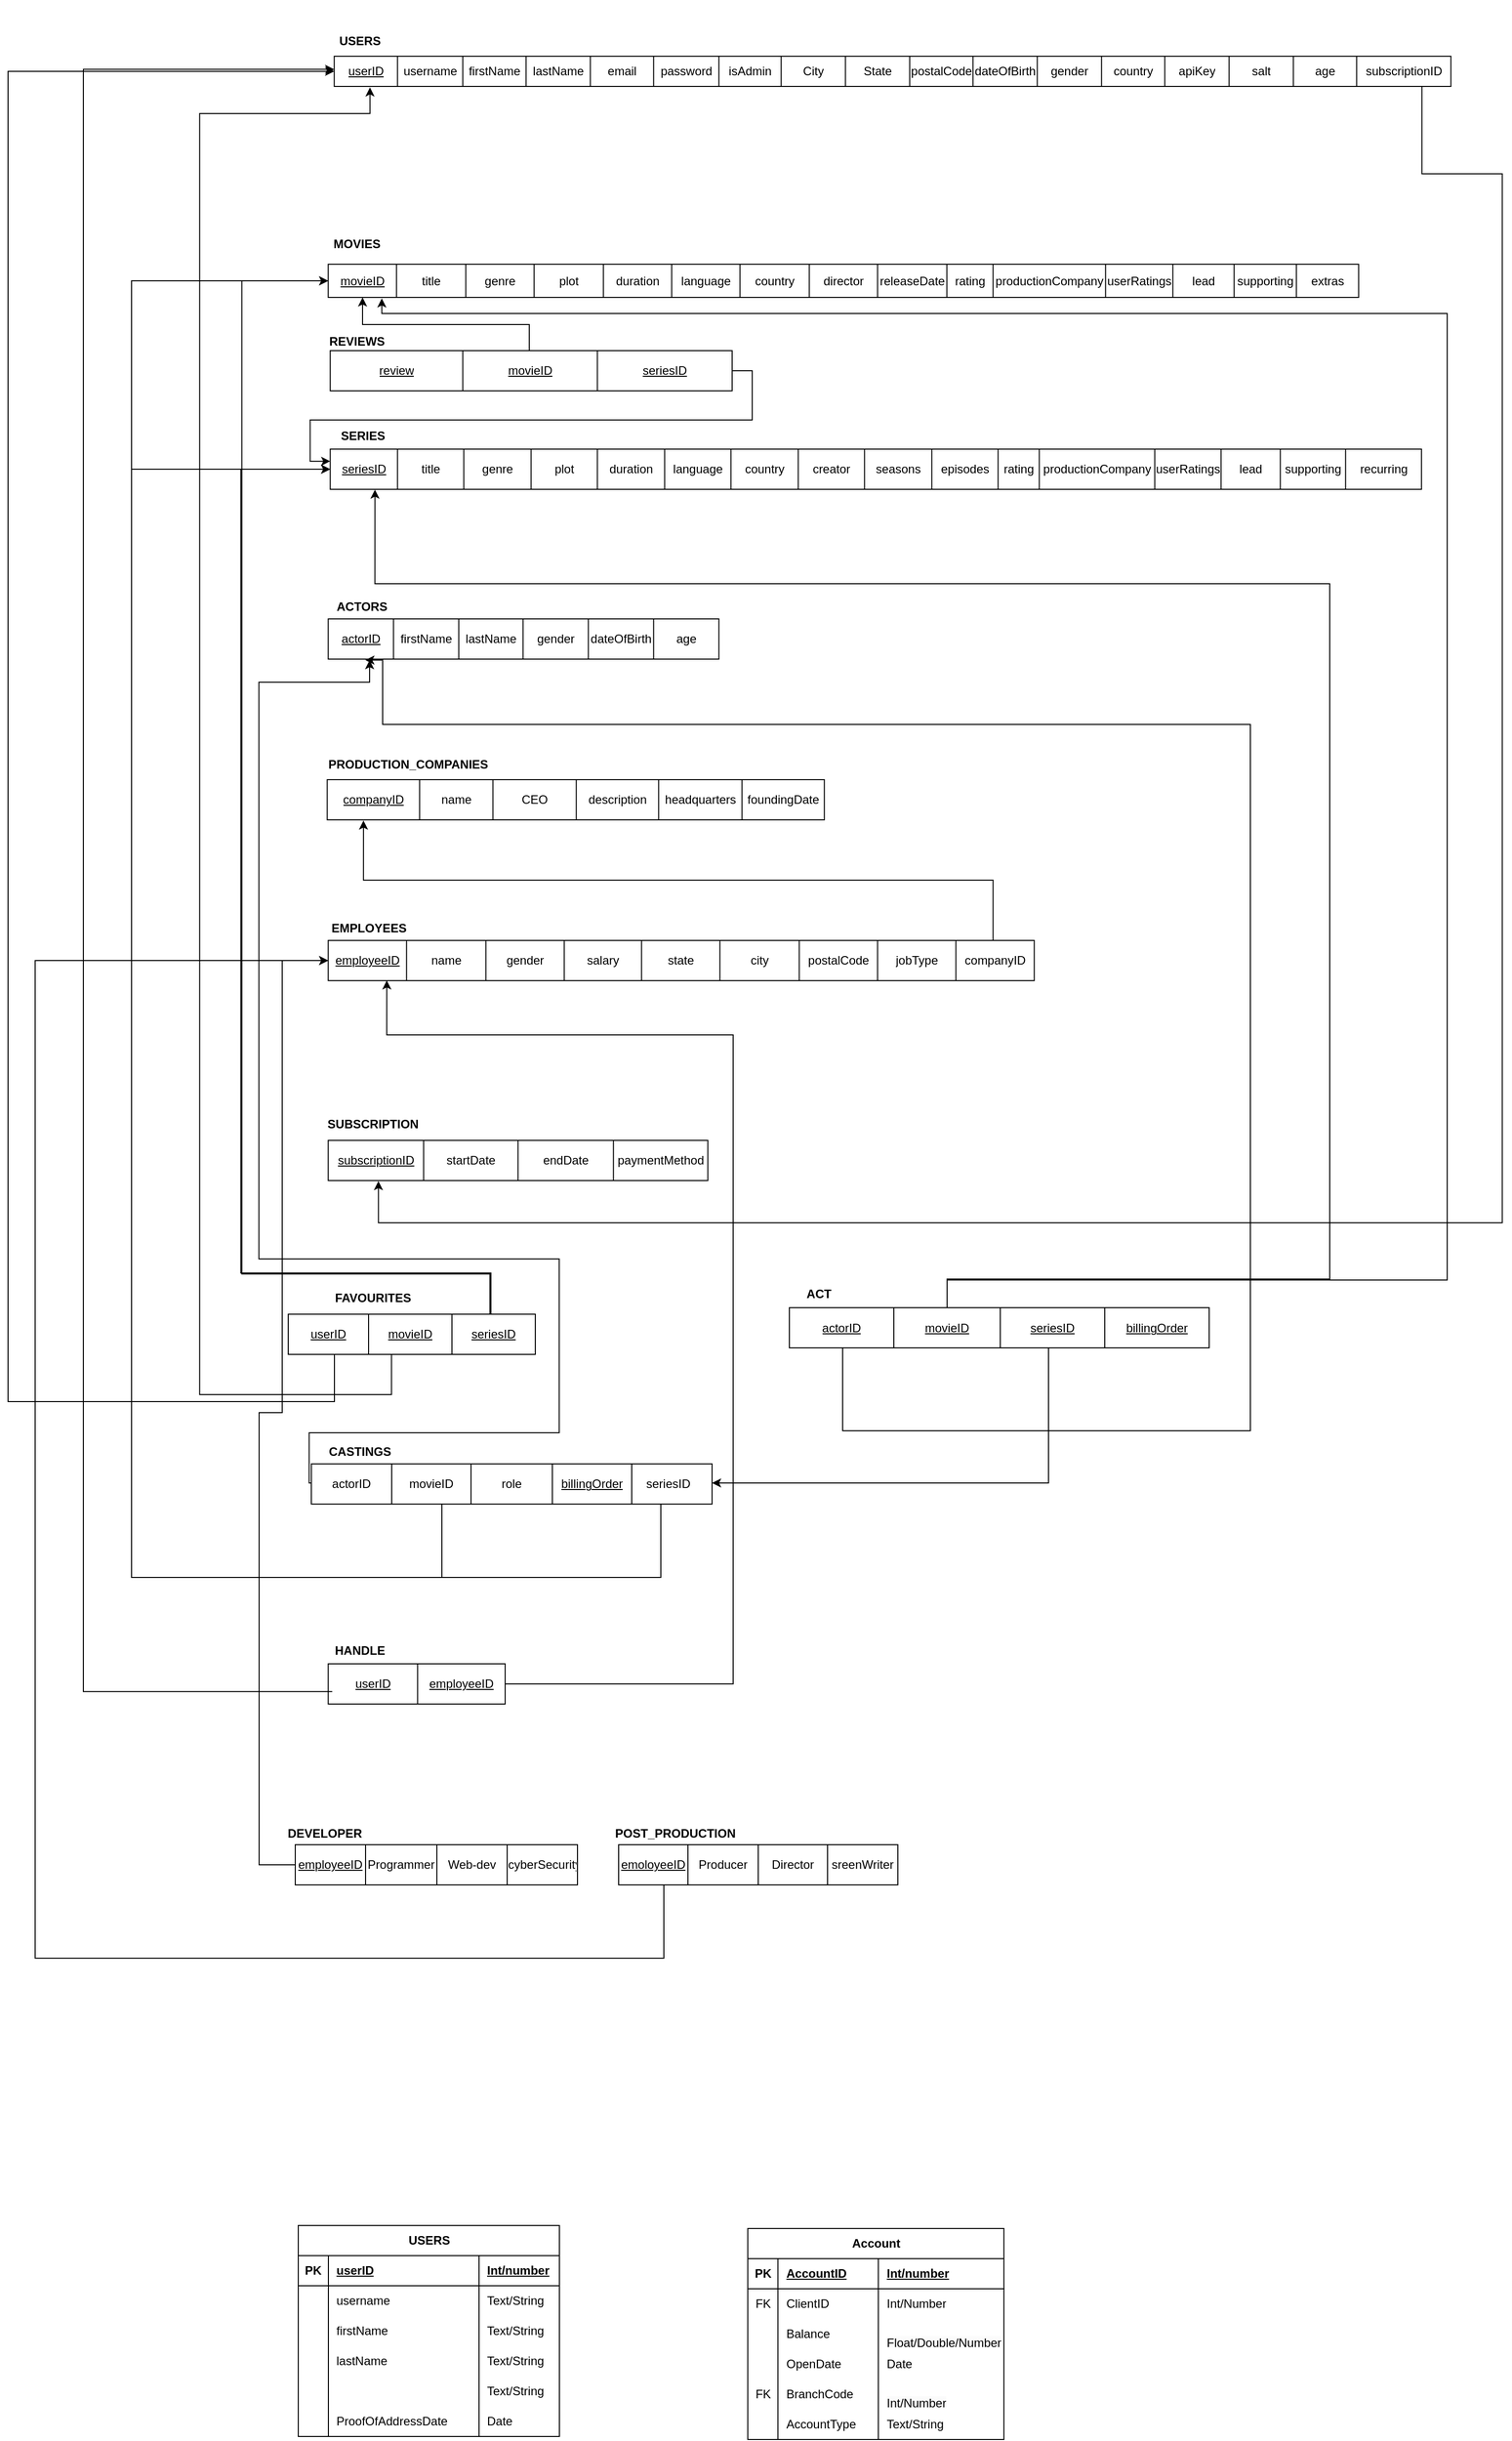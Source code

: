 <mxfile version="24.4.0" type="device">
  <diagram id="C5RBs43oDa-KdzZeNtuy" name="Page-1">
    <mxGraphModel dx="2550" dy="3081" grid="0" gridSize="10" guides="1" tooltips="1" connect="1" arrows="1" fold="1" page="1" pageScale="1" pageWidth="827" pageHeight="1169" math="0" shadow="0">
      <root>
        <mxCell id="WIyWlLk6GJQsqaUBKTNV-0" />
        <mxCell id="WIyWlLk6GJQsqaUBKTNV-1" parent="WIyWlLk6GJQsqaUBKTNV-0" />
        <mxCell id="hjpZ53rHqYIMn-Crg0at-2" value="&lt;b&gt;USERS&lt;/b&gt;" style="text;strokeColor=none;align=center;fillColor=none;html=1;verticalAlign=middle;whiteSpace=wrap;rounded=0;" parent="WIyWlLk6GJQsqaUBKTNV-1" vertex="1">
          <mxGeometry x="-439.2" y="-1886" width="59" height="82" as="geometry" />
        </mxCell>
        <mxCell id="hjpZ53rHqYIMn-Crg0at-3" value="" style="shape=table;startSize=0;container=1;collapsible=0;childLayout=tableLayout;" parent="WIyWlLk6GJQsqaUBKTNV-1" vertex="1">
          <mxGeometry x="-435.2" y="-1830" width="1111.881" height="30" as="geometry" />
        </mxCell>
        <mxCell id="hjpZ53rHqYIMn-Crg0at-4" value="" style="shape=tableRow;horizontal=0;startSize=0;swimlaneHead=0;swimlaneBody=0;strokeColor=inherit;top=0;left=0;bottom=0;right=0;collapsible=0;dropTarget=0;fillColor=none;points=[[0,0.5],[1,0.5]];portConstraint=eastwest;" parent="hjpZ53rHqYIMn-Crg0at-3" vertex="1">
          <mxGeometry width="1111.881" height="30" as="geometry" />
        </mxCell>
        <mxCell id="hjpZ53rHqYIMn-Crg0at-5" value="userID" style="shape=partialRectangle;html=1;whiteSpace=wrap;connectable=0;strokeColor=inherit;overflow=hidden;fillColor=none;top=0;left=0;bottom=0;right=0;pointerEvents=1;fontStyle=4" parent="hjpZ53rHqYIMn-Crg0at-4" vertex="1">
          <mxGeometry width="63" height="30" as="geometry">
            <mxRectangle width="63" height="30" as="alternateBounds" />
          </mxGeometry>
        </mxCell>
        <mxCell id="hjpZ53rHqYIMn-Crg0at-6" value="username" style="shape=partialRectangle;html=1;whiteSpace=wrap;connectable=0;strokeColor=inherit;overflow=hidden;fillColor=none;top=0;left=0;bottom=0;right=0;pointerEvents=1;" parent="hjpZ53rHqYIMn-Crg0at-4" vertex="1">
          <mxGeometry x="63" width="65" height="30" as="geometry">
            <mxRectangle width="65" height="30" as="alternateBounds" />
          </mxGeometry>
        </mxCell>
        <mxCell id="hjpZ53rHqYIMn-Crg0at-7" value="firstName" style="shape=partialRectangle;html=1;whiteSpace=wrap;connectable=0;strokeColor=inherit;overflow=hidden;fillColor=none;top=0;left=0;bottom=0;right=0;pointerEvents=1;" parent="hjpZ53rHqYIMn-Crg0at-4" vertex="1">
          <mxGeometry x="128" width="63" height="30" as="geometry">
            <mxRectangle width="63" height="30" as="alternateBounds" />
          </mxGeometry>
        </mxCell>
        <mxCell id="hjpZ53rHqYIMn-Crg0at-8" value="lastName" style="shape=partialRectangle;html=1;whiteSpace=wrap;connectable=0;strokeColor=inherit;overflow=hidden;fillColor=none;top=0;left=0;bottom=0;right=0;pointerEvents=1;" parent="hjpZ53rHqYIMn-Crg0at-4" vertex="1">
          <mxGeometry x="191" width="64" height="30" as="geometry">
            <mxRectangle width="64" height="30" as="alternateBounds" />
          </mxGeometry>
        </mxCell>
        <mxCell id="hjpZ53rHqYIMn-Crg0at-9" value="email" style="shape=partialRectangle;html=1;whiteSpace=wrap;connectable=0;strokeColor=inherit;overflow=hidden;fillColor=none;top=0;left=0;bottom=0;right=0;pointerEvents=1;" parent="hjpZ53rHqYIMn-Crg0at-4" vertex="1">
          <mxGeometry x="255" width="63" height="30" as="geometry">
            <mxRectangle width="63" height="30" as="alternateBounds" />
          </mxGeometry>
        </mxCell>
        <mxCell id="hjpZ53rHqYIMn-Crg0at-10" value="password" style="shape=partialRectangle;html=1;whiteSpace=wrap;connectable=0;strokeColor=inherit;overflow=hidden;fillColor=none;top=0;left=0;bottom=0;right=0;pointerEvents=1;" parent="hjpZ53rHqYIMn-Crg0at-4" vertex="1">
          <mxGeometry x="318" width="65" height="30" as="geometry">
            <mxRectangle width="65" height="30" as="alternateBounds" />
          </mxGeometry>
        </mxCell>
        <mxCell id="hjpZ53rHqYIMn-Crg0at-11" value="isAdmin" style="shape=partialRectangle;html=1;whiteSpace=wrap;connectable=0;strokeColor=inherit;overflow=hidden;fillColor=none;top=0;left=0;bottom=0;right=0;pointerEvents=1;" parent="hjpZ53rHqYIMn-Crg0at-4" vertex="1">
          <mxGeometry x="383" width="62" height="30" as="geometry">
            <mxRectangle width="62" height="30" as="alternateBounds" />
          </mxGeometry>
        </mxCell>
        <mxCell id="hjpZ53rHqYIMn-Crg0at-12" value="City" style="shape=partialRectangle;html=1;whiteSpace=wrap;connectable=0;strokeColor=inherit;overflow=hidden;fillColor=none;top=0;left=0;bottom=0;right=0;pointerEvents=1;" parent="hjpZ53rHqYIMn-Crg0at-4" vertex="1">
          <mxGeometry x="445" width="64" height="30" as="geometry">
            <mxRectangle width="64" height="30" as="alternateBounds" />
          </mxGeometry>
        </mxCell>
        <mxCell id="hjpZ53rHqYIMn-Crg0at-13" value="State" style="shape=partialRectangle;html=1;whiteSpace=wrap;connectable=0;strokeColor=inherit;overflow=hidden;fillColor=none;top=0;left=0;bottom=0;right=0;pointerEvents=1;" parent="hjpZ53rHqYIMn-Crg0at-4" vertex="1">
          <mxGeometry x="509" width="64" height="30" as="geometry">
            <mxRectangle width="64" height="30" as="alternateBounds" />
          </mxGeometry>
        </mxCell>
        <mxCell id="hjpZ53rHqYIMn-Crg0at-14" value="postalCode" style="shape=partialRectangle;html=1;whiteSpace=wrap;connectable=0;strokeColor=inherit;overflow=hidden;fillColor=none;top=0;left=0;bottom=0;right=0;pointerEvents=1;" parent="hjpZ53rHqYIMn-Crg0at-4" vertex="1">
          <mxGeometry x="573" width="63" height="30" as="geometry">
            <mxRectangle width="63" height="30" as="alternateBounds" />
          </mxGeometry>
        </mxCell>
        <mxCell id="hjpZ53rHqYIMn-Crg0at-15" value="dateOfBirth" style="shape=partialRectangle;html=1;whiteSpace=wrap;connectable=0;strokeColor=inherit;overflow=hidden;fillColor=none;top=0;left=0;bottom=0;right=0;pointerEvents=1;" parent="hjpZ53rHqYIMn-Crg0at-4" vertex="1">
          <mxGeometry x="636" width="64" height="30" as="geometry">
            <mxRectangle width="64" height="30" as="alternateBounds" />
          </mxGeometry>
        </mxCell>
        <mxCell id="hjpZ53rHqYIMn-Crg0at-16" value="gender" style="shape=partialRectangle;html=1;whiteSpace=wrap;connectable=0;strokeColor=inherit;overflow=hidden;fillColor=none;top=0;left=0;bottom=0;right=0;pointerEvents=1;" parent="hjpZ53rHqYIMn-Crg0at-4" vertex="1">
          <mxGeometry x="700" width="64" height="30" as="geometry">
            <mxRectangle width="64" height="30" as="alternateBounds" />
          </mxGeometry>
        </mxCell>
        <mxCell id="hjpZ53rHqYIMn-Crg0at-17" value="country" style="shape=partialRectangle;html=1;whiteSpace=wrap;connectable=0;strokeColor=inherit;overflow=hidden;fillColor=none;top=0;left=0;bottom=0;right=0;pointerEvents=1;" parent="hjpZ53rHqYIMn-Crg0at-4" vertex="1">
          <mxGeometry x="764" width="63" height="30" as="geometry">
            <mxRectangle width="63" height="30" as="alternateBounds" />
          </mxGeometry>
        </mxCell>
        <mxCell id="hjpZ53rHqYIMn-Crg0at-18" value="apiKey" style="shape=partialRectangle;html=1;whiteSpace=wrap;connectable=0;strokeColor=inherit;overflow=hidden;fillColor=none;top=0;left=0;bottom=0;right=0;pointerEvents=1;" parent="hjpZ53rHqYIMn-Crg0at-4" vertex="1">
          <mxGeometry x="827" width="64" height="30" as="geometry">
            <mxRectangle width="64" height="30" as="alternateBounds" />
          </mxGeometry>
        </mxCell>
        <mxCell id="hjpZ53rHqYIMn-Crg0at-19" value="salt" style="shape=partialRectangle;html=1;whiteSpace=wrap;connectable=0;strokeColor=inherit;overflow=hidden;fillColor=none;top=0;left=0;bottom=0;right=0;pointerEvents=1;" parent="hjpZ53rHqYIMn-Crg0at-4" vertex="1">
          <mxGeometry x="891" width="64" height="30" as="geometry">
            <mxRectangle width="64" height="30" as="alternateBounds" />
          </mxGeometry>
        </mxCell>
        <mxCell id="hjpZ53rHqYIMn-Crg0at-20" value="age" style="shape=partialRectangle;html=1;whiteSpace=wrap;connectable=0;strokeColor=inherit;overflow=hidden;fillColor=none;top=0;left=0;bottom=0;right=0;pointerEvents=1;" parent="hjpZ53rHqYIMn-Crg0at-4" vertex="1">
          <mxGeometry x="955" width="63" height="30" as="geometry">
            <mxRectangle width="63" height="30" as="alternateBounds" />
          </mxGeometry>
        </mxCell>
        <mxCell id="hjpZ53rHqYIMn-Crg0at-154" value="subscriptionID" style="shape=partialRectangle;html=1;whiteSpace=wrap;connectable=0;strokeColor=inherit;overflow=hidden;fillColor=none;top=0;left=0;bottom=0;right=0;pointerEvents=1;" parent="hjpZ53rHqYIMn-Crg0at-4" vertex="1">
          <mxGeometry x="1018" width="94" height="30" as="geometry">
            <mxRectangle width="94" height="30" as="alternateBounds" />
          </mxGeometry>
        </mxCell>
        <mxCell id="hjpZ53rHqYIMn-Crg0at-61" value="" style="shape=table;startSize=0;container=1;collapsible=0;childLayout=tableLayout;" parent="WIyWlLk6GJQsqaUBKTNV-1" vertex="1">
          <mxGeometry x="-441.2" y="-1623" width="1026" height="33" as="geometry" />
        </mxCell>
        <mxCell id="hjpZ53rHqYIMn-Crg0at-62" value="" style="shape=tableRow;horizontal=0;startSize=0;swimlaneHead=0;swimlaneBody=0;strokeColor=inherit;top=0;left=0;bottom=0;right=0;collapsible=0;dropTarget=0;fillColor=none;points=[[0,0.5],[1,0.5]];portConstraint=eastwest;" parent="hjpZ53rHqYIMn-Crg0at-61" vertex="1">
          <mxGeometry width="1026" height="33" as="geometry" />
        </mxCell>
        <mxCell id="hjpZ53rHqYIMn-Crg0at-63" value="movieID" style="shape=partialRectangle;html=1;whiteSpace=wrap;connectable=0;strokeColor=inherit;overflow=hidden;fillColor=none;top=0;left=0;bottom=0;right=0;pointerEvents=1;fontStyle=4" parent="hjpZ53rHqYIMn-Crg0at-62" vertex="1">
          <mxGeometry width="68" height="33" as="geometry">
            <mxRectangle width="68" height="33" as="alternateBounds" />
          </mxGeometry>
        </mxCell>
        <mxCell id="hjpZ53rHqYIMn-Crg0at-64" value="title" style="shape=partialRectangle;html=1;whiteSpace=wrap;connectable=0;strokeColor=inherit;overflow=hidden;fillColor=none;top=0;left=0;bottom=0;right=0;pointerEvents=1;" parent="hjpZ53rHqYIMn-Crg0at-62" vertex="1">
          <mxGeometry x="68" width="69" height="33" as="geometry">
            <mxRectangle width="69" height="33" as="alternateBounds" />
          </mxGeometry>
        </mxCell>
        <mxCell id="hjpZ53rHqYIMn-Crg0at-65" value="genre" style="shape=partialRectangle;html=1;whiteSpace=wrap;connectable=0;strokeColor=inherit;overflow=hidden;fillColor=none;top=0;left=0;bottom=0;right=0;pointerEvents=1;" parent="hjpZ53rHqYIMn-Crg0at-62" vertex="1">
          <mxGeometry x="137" width="68" height="33" as="geometry">
            <mxRectangle width="68" height="33" as="alternateBounds" />
          </mxGeometry>
        </mxCell>
        <mxCell id="hjpZ53rHqYIMn-Crg0at-66" value="plot" style="shape=partialRectangle;html=1;whiteSpace=wrap;connectable=0;strokeColor=inherit;overflow=hidden;fillColor=none;top=0;left=0;bottom=0;right=0;pointerEvents=1;" parent="hjpZ53rHqYIMn-Crg0at-62" vertex="1">
          <mxGeometry x="205" width="69" height="33" as="geometry">
            <mxRectangle width="69" height="33" as="alternateBounds" />
          </mxGeometry>
        </mxCell>
        <mxCell id="hjpZ53rHqYIMn-Crg0at-67" value="duration" style="shape=partialRectangle;html=1;whiteSpace=wrap;connectable=0;strokeColor=inherit;overflow=hidden;fillColor=none;top=0;left=0;bottom=0;right=0;pointerEvents=1;" parent="hjpZ53rHqYIMn-Crg0at-62" vertex="1">
          <mxGeometry x="274" width="68" height="33" as="geometry">
            <mxRectangle width="68" height="33" as="alternateBounds" />
          </mxGeometry>
        </mxCell>
        <mxCell id="hjpZ53rHqYIMn-Crg0at-68" value="language" style="shape=partialRectangle;html=1;whiteSpace=wrap;connectable=0;strokeColor=inherit;overflow=hidden;fillColor=none;top=0;left=0;bottom=0;right=0;pointerEvents=1;" parent="hjpZ53rHqYIMn-Crg0at-62" vertex="1">
          <mxGeometry x="342" width="68" height="33" as="geometry">
            <mxRectangle width="68" height="33" as="alternateBounds" />
          </mxGeometry>
        </mxCell>
        <mxCell id="hjpZ53rHqYIMn-Crg0at-69" value="country" style="shape=partialRectangle;html=1;whiteSpace=wrap;connectable=0;strokeColor=inherit;overflow=hidden;fillColor=none;top=0;left=0;bottom=0;right=0;pointerEvents=1;" parent="hjpZ53rHqYIMn-Crg0at-62" vertex="1">
          <mxGeometry x="410" width="69" height="33" as="geometry">
            <mxRectangle width="69" height="33" as="alternateBounds" />
          </mxGeometry>
        </mxCell>
        <mxCell id="hjpZ53rHqYIMn-Crg0at-70" value="director" style="shape=partialRectangle;html=1;whiteSpace=wrap;connectable=0;strokeColor=inherit;overflow=hidden;fillColor=none;top=0;left=0;bottom=0;right=0;pointerEvents=1;" parent="hjpZ53rHqYIMn-Crg0at-62" vertex="1">
          <mxGeometry x="479" width="68" height="33" as="geometry">
            <mxRectangle width="68" height="33" as="alternateBounds" />
          </mxGeometry>
        </mxCell>
        <mxCell id="hjpZ53rHqYIMn-Crg0at-71" value="releaseDate" style="shape=partialRectangle;html=1;whiteSpace=wrap;connectable=0;strokeColor=inherit;overflow=hidden;fillColor=none;top=0;left=0;bottom=0;right=0;pointerEvents=1;" parent="hjpZ53rHqYIMn-Crg0at-62" vertex="1">
          <mxGeometry x="547" width="69" height="33" as="geometry">
            <mxRectangle width="69" height="33" as="alternateBounds" />
          </mxGeometry>
        </mxCell>
        <mxCell id="hjpZ53rHqYIMn-Crg0at-72" value="rating" style="shape=partialRectangle;html=1;whiteSpace=wrap;connectable=0;strokeColor=inherit;overflow=hidden;fillColor=none;top=0;left=0;bottom=0;right=0;pointerEvents=1;" parent="hjpZ53rHqYIMn-Crg0at-62" vertex="1">
          <mxGeometry x="616" width="46" height="33" as="geometry">
            <mxRectangle width="46" height="33" as="alternateBounds" />
          </mxGeometry>
        </mxCell>
        <mxCell id="hjpZ53rHqYIMn-Crg0at-73" value="productionCompany" style="shape=partialRectangle;html=1;whiteSpace=wrap;connectable=0;strokeColor=inherit;overflow=hidden;fillColor=none;top=0;left=0;bottom=0;right=0;pointerEvents=1;" parent="hjpZ53rHqYIMn-Crg0at-62" vertex="1">
          <mxGeometry x="662" width="112" height="33" as="geometry">
            <mxRectangle width="112" height="33" as="alternateBounds" />
          </mxGeometry>
        </mxCell>
        <mxCell id="hjpZ53rHqYIMn-Crg0at-74" value="userRatings" style="shape=partialRectangle;html=1;whiteSpace=wrap;connectable=0;strokeColor=inherit;overflow=hidden;fillColor=none;top=0;left=0;bottom=0;right=0;pointerEvents=1;" parent="hjpZ53rHqYIMn-Crg0at-62" vertex="1">
          <mxGeometry x="774" width="67" height="33" as="geometry">
            <mxRectangle width="67" height="33" as="alternateBounds" />
          </mxGeometry>
        </mxCell>
        <mxCell id="hjpZ53rHqYIMn-Crg0at-75" value="lead" style="shape=partialRectangle;html=1;whiteSpace=wrap;connectable=0;strokeColor=inherit;overflow=hidden;fillColor=none;top=0;left=0;bottom=0;right=0;pointerEvents=1;" parent="hjpZ53rHqYIMn-Crg0at-62" vertex="1">
          <mxGeometry x="841" width="61" height="33" as="geometry">
            <mxRectangle width="61" height="33" as="alternateBounds" />
          </mxGeometry>
        </mxCell>
        <mxCell id="hjpZ53rHqYIMn-Crg0at-76" value="supporting" style="shape=partialRectangle;html=1;whiteSpace=wrap;connectable=0;strokeColor=inherit;overflow=hidden;fillColor=none;top=0;left=0;bottom=0;right=0;pointerEvents=1;" parent="hjpZ53rHqYIMn-Crg0at-62" vertex="1">
          <mxGeometry x="902" width="62" height="33" as="geometry">
            <mxRectangle width="62" height="33" as="alternateBounds" />
          </mxGeometry>
        </mxCell>
        <mxCell id="hjpZ53rHqYIMn-Crg0at-77" value="extras" style="shape=partialRectangle;html=1;whiteSpace=wrap;connectable=0;strokeColor=inherit;overflow=hidden;fillColor=none;top=0;left=0;bottom=0;right=0;pointerEvents=1;" parent="hjpZ53rHqYIMn-Crg0at-62" vertex="1">
          <mxGeometry x="964" width="62" height="33" as="geometry">
            <mxRectangle width="62" height="33" as="alternateBounds" />
          </mxGeometry>
        </mxCell>
        <mxCell id="hjpZ53rHqYIMn-Crg0at-78" value="MOVIES" style="text;strokeColor=none;align=center;fillColor=none;html=1;verticalAlign=middle;whiteSpace=wrap;rounded=0;fontStyle=1" parent="WIyWlLk6GJQsqaUBKTNV-1" vertex="1">
          <mxGeometry x="-442.2" y="-1663" width="59" height="40" as="geometry" />
        </mxCell>
        <mxCell id="hjpZ53rHqYIMn-Crg0at-79" value="" style="shape=table;startSize=0;container=1;collapsible=0;childLayout=tableLayout;" parent="WIyWlLk6GJQsqaUBKTNV-1" vertex="1">
          <mxGeometry x="-439.2" y="-1439" width="1086.574" height="40" as="geometry" />
        </mxCell>
        <mxCell id="hjpZ53rHqYIMn-Crg0at-80" value="" style="shape=tableRow;horizontal=0;startSize=0;swimlaneHead=0;swimlaneBody=0;strokeColor=inherit;top=0;left=0;bottom=0;right=0;collapsible=0;dropTarget=0;fillColor=none;points=[[0,0.5],[1,0.5]];portConstraint=eastwest;" parent="hjpZ53rHqYIMn-Crg0at-79" vertex="1">
          <mxGeometry width="1086.574" height="40" as="geometry" />
        </mxCell>
        <mxCell id="hjpZ53rHqYIMn-Crg0at-81" value="seriesID" style="shape=partialRectangle;html=1;whiteSpace=wrap;connectable=0;strokeColor=inherit;overflow=hidden;fillColor=none;top=0;left=0;bottom=0;right=0;pointerEvents=1;fontStyle=4" parent="hjpZ53rHqYIMn-Crg0at-80" vertex="1">
          <mxGeometry width="67" height="40" as="geometry">
            <mxRectangle width="67" height="40" as="alternateBounds" />
          </mxGeometry>
        </mxCell>
        <mxCell id="hjpZ53rHqYIMn-Crg0at-82" value="title" style="shape=partialRectangle;html=1;whiteSpace=wrap;connectable=0;strokeColor=inherit;overflow=hidden;fillColor=none;top=0;left=0;bottom=0;right=0;pointerEvents=1;" parent="hjpZ53rHqYIMn-Crg0at-80" vertex="1">
          <mxGeometry x="67" width="66" height="40" as="geometry">
            <mxRectangle width="66" height="40" as="alternateBounds" />
          </mxGeometry>
        </mxCell>
        <mxCell id="hjpZ53rHqYIMn-Crg0at-83" value="genre" style="shape=partialRectangle;html=1;whiteSpace=wrap;connectable=0;strokeColor=inherit;overflow=hidden;fillColor=none;top=0;left=0;bottom=0;right=0;pointerEvents=1;" parent="hjpZ53rHqYIMn-Crg0at-80" vertex="1">
          <mxGeometry x="133" width="67" height="40" as="geometry">
            <mxRectangle width="67" height="40" as="alternateBounds" />
          </mxGeometry>
        </mxCell>
        <mxCell id="hjpZ53rHqYIMn-Crg0at-84" value="plot" style="shape=partialRectangle;html=1;whiteSpace=wrap;connectable=0;strokeColor=inherit;overflow=hidden;fillColor=none;top=0;left=0;bottom=0;right=0;pointerEvents=1;" parent="hjpZ53rHqYIMn-Crg0at-80" vertex="1">
          <mxGeometry x="200" width="66" height="40" as="geometry">
            <mxRectangle width="66" height="40" as="alternateBounds" />
          </mxGeometry>
        </mxCell>
        <mxCell id="hjpZ53rHqYIMn-Crg0at-85" value="duration" style="shape=partialRectangle;html=1;whiteSpace=wrap;connectable=0;strokeColor=inherit;overflow=hidden;fillColor=none;top=0;left=0;bottom=0;right=0;pointerEvents=1;" parent="hjpZ53rHqYIMn-Crg0at-80" vertex="1">
          <mxGeometry x="266" width="67" height="40" as="geometry">
            <mxRectangle width="67" height="40" as="alternateBounds" />
          </mxGeometry>
        </mxCell>
        <mxCell id="hjpZ53rHqYIMn-Crg0at-86" value="language" style="shape=partialRectangle;html=1;whiteSpace=wrap;connectable=0;strokeColor=inherit;overflow=hidden;fillColor=none;top=0;left=0;bottom=0;right=0;pointerEvents=1;" parent="hjpZ53rHqYIMn-Crg0at-80" vertex="1">
          <mxGeometry x="333" width="66" height="40" as="geometry">
            <mxRectangle width="66" height="40" as="alternateBounds" />
          </mxGeometry>
        </mxCell>
        <mxCell id="hjpZ53rHqYIMn-Crg0at-87" value="country" style="shape=partialRectangle;html=1;whiteSpace=wrap;connectable=0;strokeColor=inherit;overflow=hidden;fillColor=none;top=0;left=0;bottom=0;right=0;pointerEvents=1;" parent="hjpZ53rHqYIMn-Crg0at-80" vertex="1">
          <mxGeometry x="399" width="67" height="40" as="geometry">
            <mxRectangle width="67" height="40" as="alternateBounds" />
          </mxGeometry>
        </mxCell>
        <mxCell id="hjpZ53rHqYIMn-Crg0at-88" value="creator" style="shape=partialRectangle;html=1;whiteSpace=wrap;connectable=0;strokeColor=inherit;overflow=hidden;fillColor=none;top=0;left=0;bottom=0;right=0;pointerEvents=1;" parent="hjpZ53rHqYIMn-Crg0at-80" vertex="1">
          <mxGeometry x="466" width="66" height="40" as="geometry">
            <mxRectangle width="66" height="40" as="alternateBounds" />
          </mxGeometry>
        </mxCell>
        <mxCell id="hjpZ53rHqYIMn-Crg0at-89" value="seasons" style="shape=partialRectangle;html=1;whiteSpace=wrap;connectable=0;strokeColor=inherit;overflow=hidden;fillColor=none;top=0;left=0;bottom=0;right=0;pointerEvents=1;" parent="hjpZ53rHqYIMn-Crg0at-80" vertex="1">
          <mxGeometry x="532" width="67" height="40" as="geometry">
            <mxRectangle width="67" height="40" as="alternateBounds" />
          </mxGeometry>
        </mxCell>
        <mxCell id="hjpZ53rHqYIMn-Crg0at-90" value="episodes" style="shape=partialRectangle;html=1;whiteSpace=wrap;connectable=0;strokeColor=inherit;overflow=hidden;fillColor=none;top=0;left=0;bottom=0;right=0;pointerEvents=1;" parent="hjpZ53rHqYIMn-Crg0at-80" vertex="1">
          <mxGeometry x="599" width="66" height="40" as="geometry">
            <mxRectangle width="66" height="40" as="alternateBounds" />
          </mxGeometry>
        </mxCell>
        <mxCell id="hjpZ53rHqYIMn-Crg0at-91" value="rating" style="shape=partialRectangle;html=1;whiteSpace=wrap;connectable=0;strokeColor=inherit;overflow=hidden;fillColor=none;top=0;left=0;bottom=0;right=0;pointerEvents=1;" parent="hjpZ53rHqYIMn-Crg0at-80" vertex="1">
          <mxGeometry x="665" width="41" height="40" as="geometry">
            <mxRectangle width="41" height="40" as="alternateBounds" />
          </mxGeometry>
        </mxCell>
        <mxCell id="hjpZ53rHqYIMn-Crg0at-92" value="productionCompany" style="shape=partialRectangle;html=1;whiteSpace=wrap;connectable=0;strokeColor=inherit;overflow=hidden;fillColor=none;top=0;left=0;bottom=0;right=0;pointerEvents=1;" parent="hjpZ53rHqYIMn-Crg0at-80" vertex="1">
          <mxGeometry x="706" width="115" height="40" as="geometry">
            <mxRectangle width="115" height="40" as="alternateBounds" />
          </mxGeometry>
        </mxCell>
        <mxCell id="hjpZ53rHqYIMn-Crg0at-93" value="userRatings" style="shape=partialRectangle;html=1;whiteSpace=wrap;connectable=0;strokeColor=inherit;overflow=hidden;fillColor=none;top=0;left=0;bottom=0;right=0;pointerEvents=1;" parent="hjpZ53rHqYIMn-Crg0at-80" vertex="1">
          <mxGeometry x="821" width="66" height="40" as="geometry">
            <mxRectangle width="66" height="40" as="alternateBounds" />
          </mxGeometry>
        </mxCell>
        <mxCell id="hjpZ53rHqYIMn-Crg0at-94" value="lead" style="shape=partialRectangle;html=1;whiteSpace=wrap;connectable=0;strokeColor=inherit;overflow=hidden;fillColor=none;top=0;left=0;bottom=0;right=0;pointerEvents=1;" parent="hjpZ53rHqYIMn-Crg0at-80" vertex="1">
          <mxGeometry x="887" width="59" height="40" as="geometry">
            <mxRectangle width="59" height="40" as="alternateBounds" />
          </mxGeometry>
        </mxCell>
        <mxCell id="hjpZ53rHqYIMn-Crg0at-95" value="supporting" style="shape=partialRectangle;html=1;whiteSpace=wrap;connectable=0;strokeColor=inherit;overflow=hidden;fillColor=none;top=0;left=0;bottom=0;right=0;pointerEvents=1;" parent="hjpZ53rHqYIMn-Crg0at-80" vertex="1">
          <mxGeometry x="946" width="65" height="40" as="geometry">
            <mxRectangle width="65" height="40" as="alternateBounds" />
          </mxGeometry>
        </mxCell>
        <mxCell id="hjpZ53rHqYIMn-Crg0at-96" value="recurring" style="shape=partialRectangle;html=1;whiteSpace=wrap;connectable=0;strokeColor=inherit;overflow=hidden;fillColor=none;top=0;left=0;bottom=0;right=0;pointerEvents=1;" parent="hjpZ53rHqYIMn-Crg0at-80" vertex="1">
          <mxGeometry x="1011" width="76" height="40" as="geometry">
            <mxRectangle width="76" height="40" as="alternateBounds" />
          </mxGeometry>
        </mxCell>
        <mxCell id="hjpZ53rHqYIMn-Crg0at-97" value="SERIES" style="text;strokeColor=none;align=center;fillColor=none;html=1;verticalAlign=middle;whiteSpace=wrap;rounded=0;fontStyle=1" parent="WIyWlLk6GJQsqaUBKTNV-1" vertex="1">
          <mxGeometry x="-436.2" y="-1472" width="59" height="40" as="geometry" />
        </mxCell>
        <mxCell id="hjpZ53rHqYIMn-Crg0at-98" value="" style="shape=table;startSize=0;container=1;collapsible=0;childLayout=tableLayout;" parent="WIyWlLk6GJQsqaUBKTNV-1" vertex="1">
          <mxGeometry x="-441.2" y="-1270" width="389" height="40" as="geometry" />
        </mxCell>
        <mxCell id="hjpZ53rHqYIMn-Crg0at-99" value="" style="shape=tableRow;horizontal=0;startSize=0;swimlaneHead=0;swimlaneBody=0;strokeColor=inherit;top=0;left=0;bottom=0;right=0;collapsible=0;dropTarget=0;fillColor=none;points=[[0,0.5],[1,0.5]];portConstraint=eastwest;" parent="hjpZ53rHqYIMn-Crg0at-98" vertex="1">
          <mxGeometry width="389" height="40" as="geometry" />
        </mxCell>
        <mxCell id="hjpZ53rHqYIMn-Crg0at-100" value="actorID" style="shape=partialRectangle;html=1;whiteSpace=wrap;connectable=0;strokeColor=inherit;overflow=hidden;fillColor=none;top=0;left=0;bottom=0;right=0;pointerEvents=1;fontStyle=4" parent="hjpZ53rHqYIMn-Crg0at-99" vertex="1">
          <mxGeometry width="65" height="40" as="geometry">
            <mxRectangle width="65" height="40" as="alternateBounds" />
          </mxGeometry>
        </mxCell>
        <mxCell id="hjpZ53rHqYIMn-Crg0at-101" value="firstName" style="shape=partialRectangle;html=1;whiteSpace=wrap;connectable=0;strokeColor=inherit;overflow=hidden;fillColor=none;top=0;left=0;bottom=0;right=0;pointerEvents=1;" parent="hjpZ53rHqYIMn-Crg0at-99" vertex="1">
          <mxGeometry x="65" width="65" height="40" as="geometry">
            <mxRectangle width="65" height="40" as="alternateBounds" />
          </mxGeometry>
        </mxCell>
        <mxCell id="hjpZ53rHqYIMn-Crg0at-102" value="lastName" style="shape=partialRectangle;html=1;whiteSpace=wrap;connectable=0;strokeColor=inherit;overflow=hidden;fillColor=none;top=0;left=0;bottom=0;right=0;pointerEvents=1;" parent="hjpZ53rHqYIMn-Crg0at-99" vertex="1">
          <mxGeometry x="130" width="64" height="40" as="geometry">
            <mxRectangle width="64" height="40" as="alternateBounds" />
          </mxGeometry>
        </mxCell>
        <mxCell id="hjpZ53rHqYIMn-Crg0at-103" value="gender" style="shape=partialRectangle;html=1;whiteSpace=wrap;connectable=0;strokeColor=inherit;overflow=hidden;fillColor=none;top=0;left=0;bottom=0;right=0;pointerEvents=1;" parent="hjpZ53rHqYIMn-Crg0at-99" vertex="1">
          <mxGeometry x="194" width="65" height="40" as="geometry">
            <mxRectangle width="65" height="40" as="alternateBounds" />
          </mxGeometry>
        </mxCell>
        <mxCell id="hjpZ53rHqYIMn-Crg0at-104" value="dateOfBirth" style="shape=partialRectangle;html=1;whiteSpace=wrap;connectable=0;strokeColor=inherit;overflow=hidden;fillColor=none;top=0;left=0;bottom=0;right=0;pointerEvents=1;" parent="hjpZ53rHqYIMn-Crg0at-99" vertex="1">
          <mxGeometry x="259" width="65" height="40" as="geometry">
            <mxRectangle width="65" height="40" as="alternateBounds" />
          </mxGeometry>
        </mxCell>
        <mxCell id="hjpZ53rHqYIMn-Crg0at-112" value="age" style="shape=partialRectangle;html=1;whiteSpace=wrap;connectable=0;strokeColor=inherit;overflow=hidden;fillColor=none;top=0;left=0;bottom=0;right=0;pointerEvents=1;" parent="hjpZ53rHqYIMn-Crg0at-99" vertex="1">
          <mxGeometry x="324" width="65" height="40" as="geometry">
            <mxRectangle width="65" height="40" as="alternateBounds" />
          </mxGeometry>
        </mxCell>
        <mxCell id="hjpZ53rHqYIMn-Crg0at-105" value="ACTORS" style="text;strokeColor=none;align=center;fillColor=none;html=1;verticalAlign=middle;whiteSpace=wrap;rounded=0;fontStyle=1" parent="WIyWlLk6GJQsqaUBKTNV-1" vertex="1">
          <mxGeometry x="-437.2" y="-1302" width="59" height="40" as="geometry" />
        </mxCell>
        <mxCell id="hjpZ53rHqYIMn-Crg0at-113" value="" style="shape=table;startSize=0;container=1;collapsible=0;childLayout=tableLayout;" parent="WIyWlLk6GJQsqaUBKTNV-1" vertex="1">
          <mxGeometry x="-442.2" y="-1110" width="495" height="40" as="geometry" />
        </mxCell>
        <mxCell id="hjpZ53rHqYIMn-Crg0at-114" value="" style="shape=tableRow;horizontal=0;startSize=0;swimlaneHead=0;swimlaneBody=0;strokeColor=inherit;top=0;left=0;bottom=0;right=0;collapsible=0;dropTarget=0;fillColor=none;points=[[0,0.5],[1,0.5]];portConstraint=eastwest;" parent="hjpZ53rHqYIMn-Crg0at-113" vertex="1">
          <mxGeometry width="495" height="40" as="geometry" />
        </mxCell>
        <mxCell id="hjpZ53rHqYIMn-Crg0at-115" value="companyID" style="shape=partialRectangle;html=1;whiteSpace=wrap;connectable=0;strokeColor=inherit;overflow=hidden;fillColor=none;top=0;left=0;bottom=0;right=0;pointerEvents=1;fontStyle=4" parent="hjpZ53rHqYIMn-Crg0at-114" vertex="1">
          <mxGeometry width="92" height="40" as="geometry">
            <mxRectangle width="92" height="40" as="alternateBounds" />
          </mxGeometry>
        </mxCell>
        <mxCell id="hjpZ53rHqYIMn-Crg0at-116" value="name" style="shape=partialRectangle;html=1;whiteSpace=wrap;connectable=0;strokeColor=inherit;overflow=hidden;fillColor=none;top=0;left=0;bottom=0;right=0;pointerEvents=1;" parent="hjpZ53rHqYIMn-Crg0at-114" vertex="1">
          <mxGeometry x="92" width="73" height="40" as="geometry">
            <mxRectangle width="73" height="40" as="alternateBounds" />
          </mxGeometry>
        </mxCell>
        <mxCell id="hjpZ53rHqYIMn-Crg0at-117" value="CEO" style="shape=partialRectangle;html=1;whiteSpace=wrap;connectable=0;strokeColor=inherit;overflow=hidden;fillColor=none;top=0;left=0;bottom=0;right=0;pointerEvents=1;" parent="hjpZ53rHqYIMn-Crg0at-114" vertex="1">
          <mxGeometry x="165" width="83" height="40" as="geometry">
            <mxRectangle width="83" height="40" as="alternateBounds" />
          </mxGeometry>
        </mxCell>
        <mxCell id="hjpZ53rHqYIMn-Crg0at-118" value="description" style="shape=partialRectangle;html=1;whiteSpace=wrap;connectable=0;strokeColor=inherit;overflow=hidden;fillColor=none;top=0;left=0;bottom=0;right=0;pointerEvents=1;" parent="hjpZ53rHqYIMn-Crg0at-114" vertex="1">
          <mxGeometry x="248" width="82" height="40" as="geometry">
            <mxRectangle width="82" height="40" as="alternateBounds" />
          </mxGeometry>
        </mxCell>
        <mxCell id="hjpZ53rHqYIMn-Crg0at-119" value="headquarters" style="shape=partialRectangle;html=1;whiteSpace=wrap;connectable=0;strokeColor=inherit;overflow=hidden;fillColor=none;top=0;left=0;bottom=0;right=0;pointerEvents=1;" parent="hjpZ53rHqYIMn-Crg0at-114" vertex="1">
          <mxGeometry x="330" width="83" height="40" as="geometry">
            <mxRectangle width="83" height="40" as="alternateBounds" />
          </mxGeometry>
        </mxCell>
        <mxCell id="hjpZ53rHqYIMn-Crg0at-120" value="foundingDate" style="shape=partialRectangle;html=1;whiteSpace=wrap;connectable=0;strokeColor=inherit;overflow=hidden;fillColor=none;top=0;left=0;bottom=0;right=0;pointerEvents=1;" parent="hjpZ53rHqYIMn-Crg0at-114" vertex="1">
          <mxGeometry x="413" width="82" height="40" as="geometry">
            <mxRectangle width="82" height="40" as="alternateBounds" />
          </mxGeometry>
        </mxCell>
        <mxCell id="hjpZ53rHqYIMn-Crg0at-121" value="PRODUCTION_COMPANIES" style="text;strokeColor=none;align=center;fillColor=none;html=1;verticalAlign=middle;whiteSpace=wrap;rounded=0;fontStyle=1" parent="WIyWlLk6GJQsqaUBKTNV-1" vertex="1">
          <mxGeometry x="-391.2" y="-1145" width="59" height="40" as="geometry" />
        </mxCell>
        <mxCell id="hjpZ53rHqYIMn-Crg0at-122" value="" style="shape=table;startSize=0;container=1;collapsible=0;childLayout=tableLayout;" parent="WIyWlLk6GJQsqaUBKTNV-1" vertex="1">
          <mxGeometry x="-441.2" y="-950" width="703" height="40" as="geometry" />
        </mxCell>
        <mxCell id="hjpZ53rHqYIMn-Crg0at-123" value="" style="shape=tableRow;horizontal=0;startSize=0;swimlaneHead=0;swimlaneBody=0;strokeColor=inherit;top=0;left=0;bottom=0;right=0;collapsible=0;dropTarget=0;fillColor=none;points=[[0,0.5],[1,0.5]];portConstraint=eastwest;" parent="hjpZ53rHqYIMn-Crg0at-122" vertex="1">
          <mxGeometry width="703" height="40" as="geometry" />
        </mxCell>
        <mxCell id="hjpZ53rHqYIMn-Crg0at-124" value="employeeID" style="shape=partialRectangle;html=1;whiteSpace=wrap;connectable=0;strokeColor=inherit;overflow=hidden;fillColor=none;top=0;left=0;bottom=0;right=0;pointerEvents=1;fontStyle=4" parent="hjpZ53rHqYIMn-Crg0at-123" vertex="1">
          <mxGeometry width="78" height="40" as="geometry">
            <mxRectangle width="78" height="40" as="alternateBounds" />
          </mxGeometry>
        </mxCell>
        <mxCell id="hjpZ53rHqYIMn-Crg0at-125" value="name" style="shape=partialRectangle;html=1;whiteSpace=wrap;connectable=0;strokeColor=inherit;overflow=hidden;fillColor=none;top=0;left=0;bottom=0;right=0;pointerEvents=1;" parent="hjpZ53rHqYIMn-Crg0at-123" vertex="1">
          <mxGeometry x="78" width="79" height="40" as="geometry">
            <mxRectangle width="79" height="40" as="alternateBounds" />
          </mxGeometry>
        </mxCell>
        <mxCell id="hjpZ53rHqYIMn-Crg0at-126" value="gender" style="shape=partialRectangle;html=1;whiteSpace=wrap;connectable=0;strokeColor=inherit;overflow=hidden;fillColor=none;top=0;left=0;bottom=0;right=0;pointerEvents=1;" parent="hjpZ53rHqYIMn-Crg0at-123" vertex="1">
          <mxGeometry x="157" width="78" height="40" as="geometry">
            <mxRectangle width="78" height="40" as="alternateBounds" />
          </mxGeometry>
        </mxCell>
        <mxCell id="hjpZ53rHqYIMn-Crg0at-127" value="salary" style="shape=partialRectangle;html=1;whiteSpace=wrap;connectable=0;strokeColor=inherit;overflow=hidden;fillColor=none;top=0;left=0;bottom=0;right=0;pointerEvents=1;" parent="hjpZ53rHqYIMn-Crg0at-123" vertex="1">
          <mxGeometry x="235" width="77" height="40" as="geometry">
            <mxRectangle width="77" height="40" as="alternateBounds" />
          </mxGeometry>
        </mxCell>
        <mxCell id="hjpZ53rHqYIMn-Crg0at-128" value="state" style="shape=partialRectangle;html=1;whiteSpace=wrap;connectable=0;strokeColor=inherit;overflow=hidden;fillColor=none;top=0;left=0;bottom=0;right=0;pointerEvents=1;" parent="hjpZ53rHqYIMn-Crg0at-123" vertex="1">
          <mxGeometry x="312" width="78" height="40" as="geometry">
            <mxRectangle width="78" height="40" as="alternateBounds" />
          </mxGeometry>
        </mxCell>
        <mxCell id="hjpZ53rHqYIMn-Crg0at-129" value="city" style="shape=partialRectangle;html=1;whiteSpace=wrap;connectable=0;strokeColor=inherit;overflow=hidden;fillColor=none;top=0;left=0;bottom=0;right=0;pointerEvents=1;" parent="hjpZ53rHqYIMn-Crg0at-123" vertex="1">
          <mxGeometry x="390" width="79" height="40" as="geometry">
            <mxRectangle width="79" height="40" as="alternateBounds" />
          </mxGeometry>
        </mxCell>
        <mxCell id="hjpZ53rHqYIMn-Crg0at-130" value="postalCode" style="shape=partialRectangle;html=1;whiteSpace=wrap;connectable=0;strokeColor=inherit;overflow=hidden;fillColor=none;top=0;left=0;bottom=0;right=0;pointerEvents=1;" parent="hjpZ53rHqYIMn-Crg0at-123" vertex="1">
          <mxGeometry x="469" width="78" height="40" as="geometry">
            <mxRectangle width="78" height="40" as="alternateBounds" />
          </mxGeometry>
        </mxCell>
        <mxCell id="hjpZ53rHqYIMn-Crg0at-132" value="jobType" style="shape=partialRectangle;html=1;whiteSpace=wrap;connectable=0;strokeColor=inherit;overflow=hidden;fillColor=none;top=0;left=0;bottom=0;right=0;pointerEvents=1;" parent="hjpZ53rHqYIMn-Crg0at-123" vertex="1">
          <mxGeometry x="547" width="78" height="40" as="geometry">
            <mxRectangle width="78" height="40" as="alternateBounds" />
          </mxGeometry>
        </mxCell>
        <mxCell id="hjpZ53rHqYIMn-Crg0at-162" value="companyID" style="shape=partialRectangle;html=1;whiteSpace=wrap;connectable=0;strokeColor=inherit;overflow=hidden;fillColor=none;top=0;left=0;bottom=0;right=0;pointerEvents=1;" parent="hjpZ53rHqYIMn-Crg0at-123" vertex="1">
          <mxGeometry x="625" width="78" height="40" as="geometry">
            <mxRectangle width="78" height="40" as="alternateBounds" />
          </mxGeometry>
        </mxCell>
        <mxCell id="hjpZ53rHqYIMn-Crg0at-131" value="EMPLOYEES" style="text;strokeColor=none;align=center;fillColor=none;html=1;verticalAlign=middle;whiteSpace=wrap;rounded=0;fontStyle=1" parent="WIyWlLk6GJQsqaUBKTNV-1" vertex="1">
          <mxGeometry x="-430.2" y="-982" width="59" height="40" as="geometry" />
        </mxCell>
        <mxCell id="hjpZ53rHqYIMn-Crg0at-133" value="" style="shape=table;startSize=0;container=1;collapsible=0;childLayout=tableLayout;" parent="WIyWlLk6GJQsqaUBKTNV-1" vertex="1">
          <mxGeometry x="-441.2" y="-751" width="378" height="40" as="geometry" />
        </mxCell>
        <mxCell id="hjpZ53rHqYIMn-Crg0at-134" value="" style="shape=tableRow;horizontal=0;startSize=0;swimlaneHead=0;swimlaneBody=0;strokeColor=inherit;top=0;left=0;bottom=0;right=0;collapsible=0;dropTarget=0;fillColor=none;points=[[0,0.5],[1,0.5]];portConstraint=eastwest;" parent="hjpZ53rHqYIMn-Crg0at-133" vertex="1">
          <mxGeometry width="378" height="40" as="geometry" />
        </mxCell>
        <mxCell id="hjpZ53rHqYIMn-Crg0at-135" value="subscriptionID" style="shape=partialRectangle;html=1;whiteSpace=wrap;connectable=0;strokeColor=inherit;overflow=hidden;fillColor=none;top=0;left=0;bottom=0;right=0;pointerEvents=1;fontStyle=4" parent="hjpZ53rHqYIMn-Crg0at-134" vertex="1">
          <mxGeometry width="95" height="40" as="geometry">
            <mxRectangle width="95" height="40" as="alternateBounds" />
          </mxGeometry>
        </mxCell>
        <mxCell id="hjpZ53rHqYIMn-Crg0at-136" value="startDate" style="shape=partialRectangle;html=1;whiteSpace=wrap;connectable=0;strokeColor=inherit;overflow=hidden;fillColor=none;top=0;left=0;bottom=0;right=0;pointerEvents=1;" parent="hjpZ53rHqYIMn-Crg0at-134" vertex="1">
          <mxGeometry x="95" width="94" height="40" as="geometry">
            <mxRectangle width="94" height="40" as="alternateBounds" />
          </mxGeometry>
        </mxCell>
        <mxCell id="hjpZ53rHqYIMn-Crg0at-137" value="endDate" style="shape=partialRectangle;html=1;whiteSpace=wrap;connectable=0;strokeColor=inherit;overflow=hidden;fillColor=none;top=0;left=0;bottom=0;right=0;pointerEvents=1;" parent="hjpZ53rHqYIMn-Crg0at-134" vertex="1">
          <mxGeometry x="189" width="95" height="40" as="geometry">
            <mxRectangle width="95" height="40" as="alternateBounds" />
          </mxGeometry>
        </mxCell>
        <mxCell id="hjpZ53rHqYIMn-Crg0at-138" value="paymentMethod" style="shape=partialRectangle;html=1;whiteSpace=wrap;connectable=0;strokeColor=inherit;overflow=hidden;fillColor=none;top=0;left=0;bottom=0;right=0;pointerEvents=1;" parent="hjpZ53rHqYIMn-Crg0at-134" vertex="1">
          <mxGeometry x="284" width="94" height="40" as="geometry">
            <mxRectangle width="94" height="40" as="alternateBounds" />
          </mxGeometry>
        </mxCell>
        <mxCell id="hjpZ53rHqYIMn-Crg0at-139" value="FAVOURITES" style="text;strokeColor=none;align=center;fillColor=none;html=1;verticalAlign=middle;whiteSpace=wrap;rounded=0;fontStyle=1" parent="WIyWlLk6GJQsqaUBKTNV-1" vertex="1">
          <mxGeometry x="-426.2" y="-614" width="59" height="40" as="geometry" />
        </mxCell>
        <mxCell id="hjpZ53rHqYIMn-Crg0at-141" value="" style="shape=table;startSize=0;container=1;collapsible=0;childLayout=tableLayout;fontStyle=4" parent="WIyWlLk6GJQsqaUBKTNV-1" vertex="1">
          <mxGeometry x="-481" y="-578" width="246" height="40" as="geometry" />
        </mxCell>
        <mxCell id="hjpZ53rHqYIMn-Crg0at-142" value="" style="shape=tableRow;horizontal=0;startSize=0;swimlaneHead=0;swimlaneBody=0;strokeColor=inherit;top=0;left=0;bottom=0;right=0;collapsible=0;dropTarget=0;fillColor=none;points=[[0,0.5],[1,0.5]];portConstraint=eastwest;" parent="hjpZ53rHqYIMn-Crg0at-141" vertex="1">
          <mxGeometry width="246" height="40" as="geometry" />
        </mxCell>
        <mxCell id="hjpZ53rHqYIMn-Crg0at-143" value="userID" style="shape=partialRectangle;html=1;whiteSpace=wrap;connectable=0;strokeColor=inherit;overflow=hidden;fillColor=none;top=0;left=0;bottom=0;right=0;pointerEvents=1;fontStyle=4" parent="hjpZ53rHqYIMn-Crg0at-142" vertex="1">
          <mxGeometry width="80" height="40" as="geometry">
            <mxRectangle width="80" height="40" as="alternateBounds" />
          </mxGeometry>
        </mxCell>
        <mxCell id="hjpZ53rHqYIMn-Crg0at-144" value="movieID" style="shape=partialRectangle;html=1;whiteSpace=wrap;connectable=0;strokeColor=inherit;overflow=hidden;fillColor=none;top=0;left=0;bottom=0;right=0;pointerEvents=1;fontStyle=4" parent="hjpZ53rHqYIMn-Crg0at-142" vertex="1">
          <mxGeometry x="80" width="83" height="40" as="geometry">
            <mxRectangle width="83" height="40" as="alternateBounds" />
          </mxGeometry>
        </mxCell>
        <mxCell id="dRBudhCscgIpRkQtBHrh-25" value="seriesID" style="shape=partialRectangle;html=1;whiteSpace=wrap;connectable=0;strokeColor=inherit;overflow=hidden;fillColor=none;top=0;left=0;bottom=0;right=0;pointerEvents=1;fontStyle=4" vertex="1" parent="hjpZ53rHqYIMn-Crg0at-142">
          <mxGeometry x="163" width="83" height="40" as="geometry">
            <mxRectangle width="83" height="40" as="alternateBounds" />
          </mxGeometry>
        </mxCell>
        <mxCell id="hjpZ53rHqYIMn-Crg0at-145" value="SUBSCRIPTION" style="text;strokeColor=none;align=center;fillColor=none;html=1;verticalAlign=middle;whiteSpace=wrap;rounded=0;fontStyle=1" parent="WIyWlLk6GJQsqaUBKTNV-1" vertex="1">
          <mxGeometry x="-426.2" y="-787" width="59" height="40" as="geometry" />
        </mxCell>
        <mxCell id="hjpZ53rHqYIMn-Crg0at-160" style="edgeStyle=orthogonalEdgeStyle;rounded=0;orthogonalLoop=1;jettySize=auto;html=1;entryX=0;entryY=0.5;entryDx=0;entryDy=0;" parent="WIyWlLk6GJQsqaUBKTNV-1" source="hjpZ53rHqYIMn-Crg0at-146" target="hjpZ53rHqYIMn-Crg0at-80" edge="1">
          <mxGeometry relative="1" as="geometry">
            <Array as="points">
              <mxPoint x="-328" y="-316" />
              <mxPoint x="-637" y="-316" />
              <mxPoint x="-637" y="-1419" />
            </Array>
          </mxGeometry>
        </mxCell>
        <mxCell id="hjpZ53rHqYIMn-Crg0at-146" value="" style="shape=table;startSize=0;container=1;collapsible=0;childLayout=tableLayout;fontStyle=4" parent="WIyWlLk6GJQsqaUBKTNV-1" vertex="1">
          <mxGeometry x="-458" y="-429" width="399" height="40" as="geometry" />
        </mxCell>
        <mxCell id="hjpZ53rHqYIMn-Crg0at-147" value="" style="shape=tableRow;horizontal=0;startSize=0;swimlaneHead=0;swimlaneBody=0;strokeColor=inherit;top=0;left=0;bottom=0;right=0;collapsible=0;dropTarget=0;fillColor=none;points=[[0,0.5],[1,0.5]];portConstraint=eastwest;" parent="hjpZ53rHqYIMn-Crg0at-146" vertex="1">
          <mxGeometry width="399" height="40" as="geometry" />
        </mxCell>
        <mxCell id="hjpZ53rHqYIMn-Crg0at-148" value="actorID" style="shape=partialRectangle;html=1;whiteSpace=wrap;connectable=0;strokeColor=inherit;overflow=hidden;fillColor=none;top=0;left=0;bottom=0;right=0;pointerEvents=1;fontStyle=0" parent="hjpZ53rHqYIMn-Crg0at-147" vertex="1">
          <mxGeometry width="80" height="40" as="geometry">
            <mxRectangle width="80" height="40" as="alternateBounds" />
          </mxGeometry>
        </mxCell>
        <mxCell id="hjpZ53rHqYIMn-Crg0at-149" value="movieID" style="shape=partialRectangle;html=1;whiteSpace=wrap;connectable=0;strokeColor=inherit;overflow=hidden;fillColor=none;top=0;left=0;bottom=0;right=0;pointerEvents=1;fontStyle=0" parent="hjpZ53rHqYIMn-Crg0at-147" vertex="1">
          <mxGeometry x="80" width="79" height="40" as="geometry">
            <mxRectangle width="79" height="40" as="alternateBounds" />
          </mxGeometry>
        </mxCell>
        <mxCell id="hjpZ53rHqYIMn-Crg0at-150" value="role" style="shape=partialRectangle;html=1;whiteSpace=wrap;connectable=0;strokeColor=inherit;overflow=hidden;fillColor=none;top=0;left=0;bottom=0;right=0;pointerEvents=1;" parent="hjpZ53rHqYIMn-Crg0at-147" vertex="1">
          <mxGeometry x="159" width="81" height="40" as="geometry">
            <mxRectangle width="81" height="40" as="alternateBounds" />
          </mxGeometry>
        </mxCell>
        <mxCell id="hjpZ53rHqYIMn-Crg0at-151" value="billingOrder" style="shape=partialRectangle;html=1;whiteSpace=wrap;connectable=0;strokeColor=inherit;overflow=hidden;fillColor=none;top=0;left=0;bottom=0;right=0;pointerEvents=1;fontStyle=4" parent="hjpZ53rHqYIMn-Crg0at-147" vertex="1">
          <mxGeometry x="240" width="79" height="40" as="geometry">
            <mxRectangle width="79" height="40" as="alternateBounds" />
          </mxGeometry>
        </mxCell>
        <mxCell id="dRBudhCscgIpRkQtBHrh-29" value="" style="shape=partialRectangle;html=1;whiteSpace=wrap;connectable=0;strokeColor=inherit;overflow=hidden;fillColor=none;top=0;left=0;bottom=0;right=0;pointerEvents=1;fontStyle=4" vertex="1" parent="hjpZ53rHqYIMn-Crg0at-147">
          <mxGeometry x="319" width="80" height="40" as="geometry">
            <mxRectangle width="80" height="40" as="alternateBounds" />
          </mxGeometry>
        </mxCell>
        <mxCell id="hjpZ53rHqYIMn-Crg0at-152" value="CASTINGS" style="text;strokeColor=none;align=center;fillColor=none;html=1;verticalAlign=middle;whiteSpace=wrap;rounded=0;fontStyle=1" parent="WIyWlLk6GJQsqaUBKTNV-1" vertex="1">
          <mxGeometry x="-439.2" y="-461" width="59" height="40" as="geometry" />
        </mxCell>
        <mxCell id="hjpZ53rHqYIMn-Crg0at-155" style="edgeStyle=orthogonalEdgeStyle;rounded=0;orthogonalLoop=1;jettySize=auto;html=1;entryX=0.036;entryY=1.013;entryDx=0;entryDy=0;entryPerimeter=0;" parent="WIyWlLk6GJQsqaUBKTNV-1" edge="1">
          <mxGeometry relative="1" as="geometry">
            <mxPoint x="666.19" y="-1800.0" as="sourcePoint" />
            <mxPoint x="-391.202" y="-710.48" as="targetPoint" />
            <Array as="points">
              <mxPoint x="647.8" y="-1800" />
              <mxPoint x="647.8" y="-1713" />
              <mxPoint x="727.8" y="-1713" />
              <mxPoint x="727.8" y="-669" />
              <mxPoint x="-391.2" y="-669" />
            </Array>
          </mxGeometry>
        </mxCell>
        <mxCell id="hjpZ53rHqYIMn-Crg0at-156" style="edgeStyle=orthogonalEdgeStyle;rounded=0;orthogonalLoop=1;jettySize=auto;html=1;entryX=0.032;entryY=1.032;entryDx=0;entryDy=0;entryPerimeter=0;" parent="WIyWlLk6GJQsqaUBKTNV-1" source="hjpZ53rHqYIMn-Crg0at-142" target="hjpZ53rHqYIMn-Crg0at-4" edge="1">
          <mxGeometry relative="1" as="geometry">
            <mxPoint x="-396.295" y="-1792.381" as="targetPoint" />
            <Array as="points">
              <mxPoint x="-378.2" y="-498" />
              <mxPoint x="-569.2" y="-498" />
              <mxPoint x="-569.2" y="-1773" />
              <mxPoint x="-399.2" y="-1773" />
            </Array>
          </mxGeometry>
        </mxCell>
        <mxCell id="hjpZ53rHqYIMn-Crg0at-157" style="edgeStyle=orthogonalEdgeStyle;rounded=0;orthogonalLoop=1;jettySize=auto;html=1;entryX=0;entryY=0.5;entryDx=0;entryDy=0;" parent="WIyWlLk6GJQsqaUBKTNV-1" source="hjpZ53rHqYIMn-Crg0at-142" target="hjpZ53rHqYIMn-Crg0at-80" edge="1">
          <mxGeometry relative="1" as="geometry">
            <Array as="points">
              <mxPoint x="-279.2" y="-619" />
              <mxPoint x="-528.2" y="-619" />
              <mxPoint x="-528.2" y="-1419" />
            </Array>
          </mxGeometry>
        </mxCell>
        <mxCell id="hjpZ53rHqYIMn-Crg0at-158" style="edgeStyle=orthogonalEdgeStyle;rounded=0;orthogonalLoop=1;jettySize=auto;html=1;entryX=0;entryY=0.5;entryDx=0;entryDy=0;" parent="WIyWlLk6GJQsqaUBKTNV-1" source="hjpZ53rHqYIMn-Crg0at-142" target="hjpZ53rHqYIMn-Crg0at-62" edge="1">
          <mxGeometry relative="1" as="geometry">
            <Array as="points">
              <mxPoint x="-280.2" y="-618" />
              <mxPoint x="-527.2" y="-618" />
              <mxPoint x="-527.2" y="-1606" />
            </Array>
          </mxGeometry>
        </mxCell>
        <mxCell id="hjpZ53rHqYIMn-Crg0at-159" style="edgeStyle=orthogonalEdgeStyle;rounded=0;orthogonalLoop=1;jettySize=auto;html=1;entryX=0.106;entryY=1.025;entryDx=0;entryDy=0;entryPerimeter=0;exitX=0;exitY=0.5;exitDx=0;exitDy=0;" parent="WIyWlLk6GJQsqaUBKTNV-1" source="hjpZ53rHqYIMn-Crg0at-147" target="hjpZ53rHqYIMn-Crg0at-99" edge="1">
          <mxGeometry relative="1" as="geometry">
            <mxPoint x="-563.2" y="-464" as="sourcePoint" />
            <Array as="points">
              <mxPoint x="-460.2" y="-410" />
              <mxPoint x="-460.2" y="-460" />
              <mxPoint x="-211.2" y="-460" />
              <mxPoint x="-211.2" y="-633" />
              <mxPoint x="-510.2" y="-633" />
              <mxPoint x="-510.2" y="-1207" />
              <mxPoint x="-400.2" y="-1207" />
            </Array>
          </mxGeometry>
        </mxCell>
        <mxCell id="hjpZ53rHqYIMn-Crg0at-161" style="edgeStyle=orthogonalEdgeStyle;rounded=0;orthogonalLoop=1;jettySize=auto;html=1;entryX=0;entryY=0.5;entryDx=0;entryDy=0;" parent="WIyWlLk6GJQsqaUBKTNV-1" source="hjpZ53rHqYIMn-Crg0at-147" target="hjpZ53rHqYIMn-Crg0at-62" edge="1">
          <mxGeometry relative="1" as="geometry">
            <Array as="points">
              <mxPoint x="-110" y="-316" />
              <mxPoint x="-637" y="-316" />
              <mxPoint x="-637" y="-1606" />
            </Array>
          </mxGeometry>
        </mxCell>
        <mxCell id="hjpZ53rHqYIMn-Crg0at-163" style="edgeStyle=orthogonalEdgeStyle;rounded=0;orthogonalLoop=1;jettySize=auto;html=1;entryX=0.073;entryY=1.017;entryDx=0;entryDy=0;entryPerimeter=0;" parent="WIyWlLk6GJQsqaUBKTNV-1" source="hjpZ53rHqYIMn-Crg0at-123" target="hjpZ53rHqYIMn-Crg0at-114" edge="1">
          <mxGeometry relative="1" as="geometry">
            <Array as="points">
              <mxPoint x="220.8" y="-1010" />
              <mxPoint x="-406.2" y="-1010" />
            </Array>
          </mxGeometry>
        </mxCell>
        <mxCell id="hjpZ53rHqYIMn-Crg0at-168" value="" style="shape=table;startSize=0;container=1;collapsible=0;childLayout=tableLayout;" parent="WIyWlLk6GJQsqaUBKTNV-1" vertex="1">
          <mxGeometry x="-441.2" y="-230" width="176.2" height="40" as="geometry" />
        </mxCell>
        <mxCell id="hjpZ53rHqYIMn-Crg0at-169" value="" style="shape=tableRow;horizontal=0;startSize=0;swimlaneHead=0;swimlaneBody=0;strokeColor=inherit;top=0;left=0;bottom=0;right=0;collapsible=0;dropTarget=0;fillColor=none;points=[[0,0.5],[1,0.5]];portConstraint=eastwest;" parent="hjpZ53rHqYIMn-Crg0at-168" vertex="1">
          <mxGeometry width="176.2" height="40" as="geometry" />
        </mxCell>
        <mxCell id="hjpZ53rHqYIMn-Crg0at-170" value="userID" style="shape=partialRectangle;html=1;whiteSpace=wrap;connectable=0;strokeColor=inherit;overflow=hidden;fillColor=none;top=0;left=0;bottom=0;right=0;pointerEvents=1;fontStyle=4" parent="hjpZ53rHqYIMn-Crg0at-169" vertex="1">
          <mxGeometry width="89" height="40" as="geometry">
            <mxRectangle width="89" height="40" as="alternateBounds" />
          </mxGeometry>
        </mxCell>
        <mxCell id="hjpZ53rHqYIMn-Crg0at-171" value="employeeID" style="shape=partialRectangle;html=1;whiteSpace=wrap;connectable=0;strokeColor=inherit;overflow=hidden;fillColor=none;top=0;left=0;bottom=0;right=0;pointerEvents=1;fontStyle=4" parent="hjpZ53rHqYIMn-Crg0at-169" vertex="1">
          <mxGeometry x="89" width="87" height="40" as="geometry">
            <mxRectangle width="87" height="40" as="alternateBounds" />
          </mxGeometry>
        </mxCell>
        <mxCell id="hjpZ53rHqYIMn-Crg0at-172" value="HANDLE" style="text;strokeColor=none;align=center;fillColor=none;html=1;verticalAlign=middle;whiteSpace=wrap;rounded=0;fontStyle=1" parent="WIyWlLk6GJQsqaUBKTNV-1" vertex="1">
          <mxGeometry x="-439.2" y="-263" width="59" height="40" as="geometry" />
        </mxCell>
        <mxCell id="hjpZ53rHqYIMn-Crg0at-173" style="edgeStyle=orthogonalEdgeStyle;rounded=0;orthogonalLoop=1;jettySize=auto;html=1;entryX=0;entryY=0.75;entryDx=0;entryDy=0;" parent="WIyWlLk6GJQsqaUBKTNV-1" edge="1">
          <mxGeometry relative="1" as="geometry">
            <mxPoint x="-437.2" y="-202.409" as="sourcePoint" />
            <mxPoint x="-435.2" y="-1817.0" as="targetPoint" />
            <Array as="points">
              <mxPoint x="-685" y="-202.5" />
              <mxPoint x="-685" y="-1816.5" />
            </Array>
          </mxGeometry>
        </mxCell>
        <mxCell id="hjpZ53rHqYIMn-Crg0at-174" style="edgeStyle=orthogonalEdgeStyle;rounded=0;orthogonalLoop=1;jettySize=auto;html=1;entryX=0.083;entryY=0.995;entryDx=0;entryDy=0;entryPerimeter=0;" parent="WIyWlLk6GJQsqaUBKTNV-1" source="hjpZ53rHqYIMn-Crg0at-169" target="hjpZ53rHqYIMn-Crg0at-123" edge="1">
          <mxGeometry relative="1" as="geometry">
            <Array as="points">
              <mxPoint x="-38" y="-210" />
              <mxPoint x="-38" y="-856" />
              <mxPoint x="-383" y="-856" />
            </Array>
          </mxGeometry>
        </mxCell>
        <mxCell id="hjpZ53rHqYIMn-Crg0at-180" style="edgeStyle=orthogonalEdgeStyle;rounded=0;orthogonalLoop=1;jettySize=auto;html=1;" parent="WIyWlLk6GJQsqaUBKTNV-1" source="hjpZ53rHqYIMn-Crg0at-175" target="hjpZ53rHqYIMn-Crg0at-62" edge="1">
          <mxGeometry relative="1" as="geometry">
            <mxPoint x="-391.0" y="-1575.667" as="targetPoint" />
            <Array as="points">
              <mxPoint x="-241" y="-1563" />
              <mxPoint x="-407" y="-1563" />
            </Array>
          </mxGeometry>
        </mxCell>
        <mxCell id="hjpZ53rHqYIMn-Crg0at-175" value="" style="shape=table;startSize=0;container=1;collapsible=0;childLayout=tableLayout;fontStyle=4" parent="WIyWlLk6GJQsqaUBKTNV-1" vertex="1">
          <mxGeometry x="-439.2" y="-1537" width="400.2" height="40" as="geometry" />
        </mxCell>
        <mxCell id="hjpZ53rHqYIMn-Crg0at-176" value="" style="shape=tableRow;horizontal=0;startSize=0;swimlaneHead=0;swimlaneBody=0;strokeColor=inherit;top=0;left=0;bottom=0;right=0;collapsible=0;dropTarget=0;fillColor=none;points=[[0,0.5],[1,0.5]];portConstraint=eastwest;" parent="hjpZ53rHqYIMn-Crg0at-175" vertex="1">
          <mxGeometry width="400.2" height="40" as="geometry" />
        </mxCell>
        <mxCell id="hjpZ53rHqYIMn-Crg0at-177" value="&lt;u&gt;review&lt;/u&gt;" style="shape=partialRectangle;html=1;whiteSpace=wrap;connectable=0;strokeColor=inherit;overflow=hidden;fillColor=none;top=0;left=0;bottom=0;right=0;pointerEvents=1;" parent="hjpZ53rHqYIMn-Crg0at-176" vertex="1">
          <mxGeometry width="132" height="40" as="geometry">
            <mxRectangle width="132" height="40" as="alternateBounds" />
          </mxGeometry>
        </mxCell>
        <mxCell id="hjpZ53rHqYIMn-Crg0at-178" value="&lt;u&gt;movieID&lt;/u&gt;" style="shape=partialRectangle;html=1;whiteSpace=wrap;connectable=0;strokeColor=inherit;overflow=hidden;fillColor=none;top=0;left=0;bottom=0;right=0;pointerEvents=1;" parent="hjpZ53rHqYIMn-Crg0at-176" vertex="1">
          <mxGeometry x="132" width="134" height="40" as="geometry">
            <mxRectangle width="134" height="40" as="alternateBounds" />
          </mxGeometry>
        </mxCell>
        <mxCell id="dRBudhCscgIpRkQtBHrh-26" value="&lt;u&gt;seriesID&lt;/u&gt;" style="shape=partialRectangle;html=1;whiteSpace=wrap;connectable=0;strokeColor=inherit;overflow=hidden;fillColor=none;top=0;left=0;bottom=0;right=0;pointerEvents=1;" vertex="1" parent="hjpZ53rHqYIMn-Crg0at-176">
          <mxGeometry x="266" width="134" height="40" as="geometry">
            <mxRectangle width="134" height="40" as="alternateBounds" />
          </mxGeometry>
        </mxCell>
        <mxCell id="hjpZ53rHqYIMn-Crg0at-179" value="REVIEWS" style="text;strokeColor=none;align=center;fillColor=none;html=1;verticalAlign=middle;whiteSpace=wrap;rounded=0;fontStyle=1" parent="WIyWlLk6GJQsqaUBKTNV-1" vertex="1">
          <mxGeometry x="-442.2" y="-1566" width="59" height="40" as="geometry" />
        </mxCell>
        <mxCell id="hjpZ53rHqYIMn-Crg0at-181" style="edgeStyle=orthogonalEdgeStyle;rounded=0;orthogonalLoop=1;jettySize=auto;html=1;entryX=0;entryY=0.302;entryDx=0;entryDy=0;entryPerimeter=0;" parent="WIyWlLk6GJQsqaUBKTNV-1" source="hjpZ53rHqYIMn-Crg0at-176" target="hjpZ53rHqYIMn-Crg0at-80" edge="1">
          <mxGeometry relative="1" as="geometry" />
        </mxCell>
        <mxCell id="hjpZ53rHqYIMn-Crg0at-182" value="" style="shape=table;startSize=0;container=1;collapsible=0;childLayout=tableLayout;" parent="WIyWlLk6GJQsqaUBKTNV-1" vertex="1">
          <mxGeometry x="18" y="-584.5" width="418" height="40" as="geometry" />
        </mxCell>
        <mxCell id="hjpZ53rHqYIMn-Crg0at-183" value="" style="shape=tableRow;horizontal=0;startSize=0;swimlaneHead=0;swimlaneBody=0;strokeColor=inherit;top=0;left=0;bottom=0;right=0;collapsible=0;dropTarget=0;fillColor=none;points=[[0,0.5],[1,0.5]];portConstraint=eastwest;" parent="hjpZ53rHqYIMn-Crg0at-182" vertex="1">
          <mxGeometry width="418" height="40" as="geometry" />
        </mxCell>
        <mxCell id="hjpZ53rHqYIMn-Crg0at-184" value="actorID" style="shape=partialRectangle;html=1;whiteSpace=wrap;connectable=0;strokeColor=inherit;overflow=hidden;fillColor=none;top=0;left=0;bottom=0;right=0;pointerEvents=1;fontStyle=4" parent="hjpZ53rHqYIMn-Crg0at-183" vertex="1">
          <mxGeometry width="104" height="40" as="geometry">
            <mxRectangle width="104" height="40" as="alternateBounds" />
          </mxGeometry>
        </mxCell>
        <mxCell id="hjpZ53rHqYIMn-Crg0at-185" value="movieID" style="shape=partialRectangle;html=1;whiteSpace=wrap;connectable=0;strokeColor=inherit;overflow=hidden;fillColor=none;top=0;left=0;bottom=0;right=0;pointerEvents=1;fontStyle=4" parent="hjpZ53rHqYIMn-Crg0at-183" vertex="1">
          <mxGeometry x="104" width="106" height="40" as="geometry">
            <mxRectangle width="106" height="40" as="alternateBounds" />
          </mxGeometry>
        </mxCell>
        <mxCell id="hjpZ53rHqYIMn-Crg0at-186" value="seriesID" style="shape=partialRectangle;html=1;whiteSpace=wrap;connectable=0;strokeColor=inherit;overflow=hidden;fillColor=none;top=0;left=0;bottom=0;right=0;pointerEvents=1;fontStyle=4" parent="hjpZ53rHqYIMn-Crg0at-183" vertex="1">
          <mxGeometry x="210" width="104" height="40" as="geometry">
            <mxRectangle width="104" height="40" as="alternateBounds" />
          </mxGeometry>
        </mxCell>
        <mxCell id="dRBudhCscgIpRkQtBHrh-27" style="shape=partialRectangle;html=1;whiteSpace=wrap;connectable=0;strokeColor=inherit;overflow=hidden;fillColor=none;top=0;left=0;bottom=0;right=0;pointerEvents=1;fontStyle=4" vertex="1" parent="hjpZ53rHqYIMn-Crg0at-183">
          <mxGeometry x="314" width="104" height="40" as="geometry">
            <mxRectangle width="104" height="40" as="alternateBounds" />
          </mxGeometry>
        </mxCell>
        <mxCell id="hjpZ53rHqYIMn-Crg0at-187" value="ACT" style="text;strokeColor=none;align=center;fillColor=none;html=1;verticalAlign=middle;whiteSpace=wrap;rounded=0;fontStyle=1" parent="WIyWlLk6GJQsqaUBKTNV-1" vertex="1">
          <mxGeometry x="18" y="-618" width="59" height="40" as="geometry" />
        </mxCell>
        <mxCell id="hjpZ53rHqYIMn-Crg0at-189" style="edgeStyle=orthogonalEdgeStyle;rounded=0;orthogonalLoop=1;jettySize=auto;html=1;entryX=0.095;entryY=1.025;entryDx=0;entryDy=0;entryPerimeter=0;" parent="WIyWlLk6GJQsqaUBKTNV-1" source="hjpZ53rHqYIMn-Crg0at-183" target="hjpZ53rHqYIMn-Crg0at-99" edge="1">
          <mxGeometry relative="1" as="geometry">
            <Array as="points">
              <mxPoint x="71" y="-462" />
              <mxPoint x="477" y="-462" />
              <mxPoint x="477" y="-1165" />
              <mxPoint x="-387" y="-1165" />
              <mxPoint x="-387" y="-1229" />
            </Array>
          </mxGeometry>
        </mxCell>
        <mxCell id="hjpZ53rHqYIMn-Crg0at-190" style="edgeStyle=orthogonalEdgeStyle;rounded=0;orthogonalLoop=1;jettySize=auto;html=1;entryX=0.041;entryY=1.008;entryDx=0;entryDy=0;entryPerimeter=0;" parent="WIyWlLk6GJQsqaUBKTNV-1" source="hjpZ53rHqYIMn-Crg0at-182" target="hjpZ53rHqYIMn-Crg0at-80" edge="1">
          <mxGeometry relative="1" as="geometry">
            <Array as="points">
              <mxPoint x="175" y="-613" />
              <mxPoint x="556" y="-613" />
              <mxPoint x="556" y="-1305" />
              <mxPoint x="-395" y="-1305" />
            </Array>
          </mxGeometry>
        </mxCell>
        <mxCell id="hjpZ53rHqYIMn-Crg0at-191" style="edgeStyle=orthogonalEdgeStyle;rounded=0;orthogonalLoop=1;jettySize=auto;html=1;entryX=0.052;entryY=1.03;entryDx=0;entryDy=0;entryPerimeter=0;" parent="WIyWlLk6GJQsqaUBKTNV-1" source="hjpZ53rHqYIMn-Crg0at-182" target="hjpZ53rHqYIMn-Crg0at-62" edge="1">
          <mxGeometry relative="1" as="geometry">
            <Array as="points">
              <mxPoint x="175" y="-612" />
              <mxPoint x="673" y="-612" />
              <mxPoint x="673" y="-1574" />
              <mxPoint x="-388" y="-1574" />
            </Array>
          </mxGeometry>
        </mxCell>
        <mxCell id="hjpZ53rHqYIMn-Crg0at-192" style="edgeStyle=orthogonalEdgeStyle;rounded=0;orthogonalLoop=1;jettySize=auto;html=1;" parent="WIyWlLk6GJQsqaUBKTNV-1" source="hjpZ53rHqYIMn-Crg0at-183" target="hjpZ53rHqYIMn-Crg0at-147" edge="1">
          <mxGeometry relative="1" as="geometry">
            <Array as="points">
              <mxPoint x="276" y="-410" />
            </Array>
          </mxGeometry>
        </mxCell>
        <mxCell id="hjpZ53rHqYIMn-Crg0at-207" style="edgeStyle=orthogonalEdgeStyle;rounded=0;orthogonalLoop=1;jettySize=auto;html=1;entryX=0;entryY=0.5;entryDx=0;entryDy=0;" parent="WIyWlLk6GJQsqaUBKTNV-1" source="hjpZ53rHqYIMn-Crg0at-193" target="hjpZ53rHqYIMn-Crg0at-123" edge="1">
          <mxGeometry relative="1" as="geometry">
            <Array as="points">
              <mxPoint x="-510" y="-30" />
              <mxPoint x="-510" y="-480" />
              <mxPoint x="-487" y="-480" />
              <mxPoint x="-487" y="-930" />
            </Array>
          </mxGeometry>
        </mxCell>
        <mxCell id="hjpZ53rHqYIMn-Crg0at-193" value="" style="shape=table;startSize=0;container=1;collapsible=0;childLayout=tableLayout;" parent="WIyWlLk6GJQsqaUBKTNV-1" vertex="1">
          <mxGeometry x="-474" y="-50" width="281" height="40" as="geometry" />
        </mxCell>
        <mxCell id="hjpZ53rHqYIMn-Crg0at-194" value="" style="shape=tableRow;horizontal=0;startSize=0;swimlaneHead=0;swimlaneBody=0;strokeColor=inherit;top=0;left=0;bottom=0;right=0;collapsible=0;dropTarget=0;fillColor=none;points=[[0,0.5],[1,0.5]];portConstraint=eastwest;" parent="hjpZ53rHqYIMn-Crg0at-193" vertex="1">
          <mxGeometry width="281" height="40" as="geometry" />
        </mxCell>
        <mxCell id="hjpZ53rHqYIMn-Crg0at-195" value="employeeID" style="shape=partialRectangle;html=1;whiteSpace=wrap;connectable=0;strokeColor=inherit;overflow=hidden;fillColor=none;top=0;left=0;bottom=0;right=0;pointerEvents=1;fontStyle=4" parent="hjpZ53rHqYIMn-Crg0at-194" vertex="1">
          <mxGeometry width="70" height="40" as="geometry">
            <mxRectangle width="70" height="40" as="alternateBounds" />
          </mxGeometry>
        </mxCell>
        <mxCell id="hjpZ53rHqYIMn-Crg0at-196" value="Programmer" style="shape=partialRectangle;html=1;whiteSpace=wrap;connectable=0;strokeColor=inherit;overflow=hidden;fillColor=none;top=0;left=0;bottom=0;right=0;pointerEvents=1;" parent="hjpZ53rHqYIMn-Crg0at-194" vertex="1">
          <mxGeometry x="70" width="71" height="40" as="geometry">
            <mxRectangle width="71" height="40" as="alternateBounds" />
          </mxGeometry>
        </mxCell>
        <mxCell id="hjpZ53rHqYIMn-Crg0at-197" value="Web-dev" style="shape=partialRectangle;html=1;whiteSpace=wrap;connectable=0;strokeColor=inherit;overflow=hidden;fillColor=none;top=0;left=0;bottom=0;right=0;pointerEvents=1;" parent="hjpZ53rHqYIMn-Crg0at-194" vertex="1">
          <mxGeometry x="141" width="70" height="40" as="geometry">
            <mxRectangle width="70" height="40" as="alternateBounds" />
          </mxGeometry>
        </mxCell>
        <mxCell id="hjpZ53rHqYIMn-Crg0at-198" value="cyberSecurity" style="shape=partialRectangle;html=1;whiteSpace=wrap;connectable=0;strokeColor=inherit;overflow=hidden;fillColor=none;top=0;left=0;bottom=0;right=0;pointerEvents=1;" parent="hjpZ53rHqYIMn-Crg0at-194" vertex="1">
          <mxGeometry x="211" width="70" height="40" as="geometry">
            <mxRectangle width="70" height="40" as="alternateBounds" />
          </mxGeometry>
        </mxCell>
        <mxCell id="hjpZ53rHqYIMn-Crg0at-199" value="DEVELOPER" style="text;strokeColor=none;align=center;fillColor=none;html=1;verticalAlign=middle;whiteSpace=wrap;rounded=0;fontStyle=1" parent="WIyWlLk6GJQsqaUBKTNV-1" vertex="1">
          <mxGeometry x="-474" y="-81" width="59" height="40" as="geometry" />
        </mxCell>
        <mxCell id="hjpZ53rHqYIMn-Crg0at-210" style="edgeStyle=orthogonalEdgeStyle;rounded=0;orthogonalLoop=1;jettySize=auto;html=1;entryX=0;entryY=0.5;entryDx=0;entryDy=0;" parent="WIyWlLk6GJQsqaUBKTNV-1" source="hjpZ53rHqYIMn-Crg0at-200" target="hjpZ53rHqYIMn-Crg0at-123" edge="1">
          <mxGeometry relative="1" as="geometry">
            <Array as="points">
              <mxPoint x="-107" y="63" />
              <mxPoint x="-733" y="63" />
              <mxPoint x="-733" y="-930" />
            </Array>
          </mxGeometry>
        </mxCell>
        <mxCell id="hjpZ53rHqYIMn-Crg0at-200" value="" style="shape=table;startSize=0;container=1;collapsible=0;childLayout=tableLayout;" parent="WIyWlLk6GJQsqaUBKTNV-1" vertex="1">
          <mxGeometry x="-152" y="-50" width="278" height="40" as="geometry" />
        </mxCell>
        <mxCell id="hjpZ53rHqYIMn-Crg0at-201" value="" style="shape=tableRow;horizontal=0;startSize=0;swimlaneHead=0;swimlaneBody=0;strokeColor=inherit;top=0;left=0;bottom=0;right=0;collapsible=0;dropTarget=0;fillColor=none;points=[[0,0.5],[1,0.5]];portConstraint=eastwest;" parent="hjpZ53rHqYIMn-Crg0at-200" vertex="1">
          <mxGeometry width="278" height="40" as="geometry" />
        </mxCell>
        <mxCell id="hjpZ53rHqYIMn-Crg0at-202" value="emoloyeeID" style="shape=partialRectangle;html=1;whiteSpace=wrap;connectable=0;strokeColor=inherit;overflow=hidden;fillColor=none;top=0;left=0;bottom=0;right=0;pointerEvents=1;fontStyle=4" parent="hjpZ53rHqYIMn-Crg0at-201" vertex="1">
          <mxGeometry width="69" height="40" as="geometry">
            <mxRectangle width="69" height="40" as="alternateBounds" />
          </mxGeometry>
        </mxCell>
        <mxCell id="hjpZ53rHqYIMn-Crg0at-203" value="Producer" style="shape=partialRectangle;html=1;whiteSpace=wrap;connectable=0;strokeColor=inherit;overflow=hidden;fillColor=none;top=0;left=0;bottom=0;right=0;pointerEvents=1;" parent="hjpZ53rHqYIMn-Crg0at-201" vertex="1">
          <mxGeometry x="69" width="70" height="40" as="geometry">
            <mxRectangle width="70" height="40" as="alternateBounds" />
          </mxGeometry>
        </mxCell>
        <mxCell id="hjpZ53rHqYIMn-Crg0at-204" value="Director" style="shape=partialRectangle;html=1;whiteSpace=wrap;connectable=0;strokeColor=inherit;overflow=hidden;fillColor=none;top=0;left=0;bottom=0;right=0;pointerEvents=1;" parent="hjpZ53rHqYIMn-Crg0at-201" vertex="1">
          <mxGeometry x="139" width="69" height="40" as="geometry">
            <mxRectangle width="69" height="40" as="alternateBounds" />
          </mxGeometry>
        </mxCell>
        <mxCell id="hjpZ53rHqYIMn-Crg0at-205" value="sreenWriter" style="shape=partialRectangle;html=1;whiteSpace=wrap;connectable=0;strokeColor=inherit;overflow=hidden;fillColor=none;top=0;left=0;bottom=0;right=0;pointerEvents=1;" parent="hjpZ53rHqYIMn-Crg0at-201" vertex="1">
          <mxGeometry x="208" width="70" height="40" as="geometry">
            <mxRectangle width="70" height="40" as="alternateBounds" />
          </mxGeometry>
        </mxCell>
        <mxCell id="hjpZ53rHqYIMn-Crg0at-208" value="POST_PRODUCTION" style="text;strokeColor=none;align=center;fillColor=none;html=1;verticalAlign=middle;whiteSpace=wrap;rounded=0;fontStyle=1" parent="WIyWlLk6GJQsqaUBKTNV-1" vertex="1">
          <mxGeometry x="-125" y="-81" width="59" height="40" as="geometry" />
        </mxCell>
        <mxCell id="ZDfN1aLzK0ap7JbPxZM3-0" value="USERS" style="shape=table;startSize=30;container=1;collapsible=1;childLayout=tableLayout;fixedRows=1;rowLines=0;fontStyle=1;align=center;resizeLast=1;html=1;" parent="WIyWlLk6GJQsqaUBKTNV-1" vertex="1">
          <mxGeometry x="-471" y="329" width="260" height="210" as="geometry" />
        </mxCell>
        <mxCell id="ZDfN1aLzK0ap7JbPxZM3-1" value="" style="shape=tableRow;horizontal=0;startSize=0;swimlaneHead=0;swimlaneBody=0;fillColor=none;collapsible=0;dropTarget=0;points=[[0,0.5],[1,0.5]];portConstraint=eastwest;top=0;left=0;right=0;bottom=1;" parent="ZDfN1aLzK0ap7JbPxZM3-0" vertex="1">
          <mxGeometry y="30" width="260" height="30" as="geometry" />
        </mxCell>
        <mxCell id="ZDfN1aLzK0ap7JbPxZM3-2" value="PK" style="shape=partialRectangle;connectable=0;fillColor=none;top=0;left=0;bottom=0;right=0;fontStyle=1;overflow=hidden;whiteSpace=wrap;html=1;" parent="ZDfN1aLzK0ap7JbPxZM3-1" vertex="1">
          <mxGeometry width="30" height="30" as="geometry">
            <mxRectangle width="30" height="30" as="alternateBounds" />
          </mxGeometry>
        </mxCell>
        <mxCell id="ZDfN1aLzK0ap7JbPxZM3-3" value="userID" style="shape=partialRectangle;connectable=0;fillColor=none;top=0;left=0;bottom=0;right=0;align=left;spacingLeft=6;fontStyle=5;overflow=hidden;whiteSpace=wrap;html=1;" parent="ZDfN1aLzK0ap7JbPxZM3-1" vertex="1">
          <mxGeometry x="30" width="150" height="30" as="geometry">
            <mxRectangle width="150" height="30" as="alternateBounds" />
          </mxGeometry>
        </mxCell>
        <mxCell id="ZDfN1aLzK0ap7JbPxZM3-4" value="Int/number" style="shape=partialRectangle;connectable=0;fillColor=none;top=0;left=0;bottom=0;right=0;align=left;spacingLeft=6;fontStyle=5;overflow=hidden;whiteSpace=wrap;html=1;" parent="ZDfN1aLzK0ap7JbPxZM3-1" vertex="1">
          <mxGeometry x="180" width="80" height="30" as="geometry">
            <mxRectangle width="80" height="30" as="alternateBounds" />
          </mxGeometry>
        </mxCell>
        <mxCell id="ZDfN1aLzK0ap7JbPxZM3-5" value="" style="shape=tableRow;horizontal=0;startSize=0;swimlaneHead=0;swimlaneBody=0;fillColor=none;collapsible=0;dropTarget=0;points=[[0,0.5],[1,0.5]];portConstraint=eastwest;top=0;left=0;right=0;bottom=0;" parent="ZDfN1aLzK0ap7JbPxZM3-0" vertex="1">
          <mxGeometry y="60" width="260" height="30" as="geometry" />
        </mxCell>
        <mxCell id="ZDfN1aLzK0ap7JbPxZM3-6" value="" style="shape=partialRectangle;connectable=0;fillColor=none;top=0;left=0;bottom=0;right=0;editable=1;overflow=hidden;whiteSpace=wrap;html=1;" parent="ZDfN1aLzK0ap7JbPxZM3-5" vertex="1">
          <mxGeometry width="30" height="30" as="geometry">
            <mxRectangle width="30" height="30" as="alternateBounds" />
          </mxGeometry>
        </mxCell>
        <mxCell id="ZDfN1aLzK0ap7JbPxZM3-7" value="username" style="shape=partialRectangle;connectable=0;fillColor=none;top=0;left=0;bottom=0;right=0;align=left;spacingLeft=6;overflow=hidden;whiteSpace=wrap;html=1;" parent="ZDfN1aLzK0ap7JbPxZM3-5" vertex="1">
          <mxGeometry x="30" width="150" height="30" as="geometry">
            <mxRectangle width="150" height="30" as="alternateBounds" />
          </mxGeometry>
        </mxCell>
        <mxCell id="ZDfN1aLzK0ap7JbPxZM3-8" value="Text/String" style="shape=partialRectangle;connectable=0;fillColor=none;top=0;left=0;bottom=0;right=0;align=left;spacingLeft=6;overflow=hidden;whiteSpace=wrap;html=1;" parent="ZDfN1aLzK0ap7JbPxZM3-5" vertex="1">
          <mxGeometry x="180" width="80" height="30" as="geometry">
            <mxRectangle width="80" height="30" as="alternateBounds" />
          </mxGeometry>
        </mxCell>
        <mxCell id="ZDfN1aLzK0ap7JbPxZM3-9" value="" style="shape=tableRow;horizontal=0;startSize=0;swimlaneHead=0;swimlaneBody=0;fillColor=none;collapsible=0;dropTarget=0;points=[[0,0.5],[1,0.5]];portConstraint=eastwest;top=0;left=0;right=0;bottom=0;" parent="ZDfN1aLzK0ap7JbPxZM3-0" vertex="1">
          <mxGeometry y="90" width="260" height="30" as="geometry" />
        </mxCell>
        <mxCell id="ZDfN1aLzK0ap7JbPxZM3-10" value="" style="shape=partialRectangle;connectable=0;fillColor=none;top=0;left=0;bottom=0;right=0;editable=1;overflow=hidden;whiteSpace=wrap;html=1;" parent="ZDfN1aLzK0ap7JbPxZM3-9" vertex="1">
          <mxGeometry width="30" height="30" as="geometry">
            <mxRectangle width="30" height="30" as="alternateBounds" />
          </mxGeometry>
        </mxCell>
        <mxCell id="ZDfN1aLzK0ap7JbPxZM3-11" value="firstName" style="shape=partialRectangle;connectable=0;fillColor=none;top=0;left=0;bottom=0;right=0;align=left;spacingLeft=6;overflow=hidden;whiteSpace=wrap;html=1;" parent="ZDfN1aLzK0ap7JbPxZM3-9" vertex="1">
          <mxGeometry x="30" width="150" height="30" as="geometry">
            <mxRectangle width="150" height="30" as="alternateBounds" />
          </mxGeometry>
        </mxCell>
        <mxCell id="ZDfN1aLzK0ap7JbPxZM3-12" value="Text/String" style="shape=partialRectangle;connectable=0;fillColor=none;top=0;left=0;bottom=0;right=0;align=left;spacingLeft=6;overflow=hidden;whiteSpace=wrap;html=1;" parent="ZDfN1aLzK0ap7JbPxZM3-9" vertex="1">
          <mxGeometry x="180" width="80" height="30" as="geometry">
            <mxRectangle width="80" height="30" as="alternateBounds" />
          </mxGeometry>
        </mxCell>
        <mxCell id="ZDfN1aLzK0ap7JbPxZM3-13" style="shape=tableRow;horizontal=0;startSize=0;swimlaneHead=0;swimlaneBody=0;fillColor=none;collapsible=0;dropTarget=0;points=[[0,0.5],[1,0.5]];portConstraint=eastwest;top=0;left=0;right=0;bottom=0;" parent="ZDfN1aLzK0ap7JbPxZM3-0" vertex="1">
          <mxGeometry y="120" width="260" height="30" as="geometry" />
        </mxCell>
        <mxCell id="ZDfN1aLzK0ap7JbPxZM3-14" style="shape=partialRectangle;connectable=0;fillColor=none;top=0;left=0;bottom=0;right=0;editable=1;overflow=hidden;whiteSpace=wrap;html=1;" parent="ZDfN1aLzK0ap7JbPxZM3-13" vertex="1">
          <mxGeometry width="30" height="30" as="geometry">
            <mxRectangle width="30" height="30" as="alternateBounds" />
          </mxGeometry>
        </mxCell>
        <mxCell id="ZDfN1aLzK0ap7JbPxZM3-15" value="lastName" style="shape=partialRectangle;connectable=0;fillColor=none;top=0;left=0;bottom=0;right=0;align=left;spacingLeft=6;overflow=hidden;whiteSpace=wrap;html=1;" parent="ZDfN1aLzK0ap7JbPxZM3-13" vertex="1">
          <mxGeometry x="30" width="150" height="30" as="geometry">
            <mxRectangle width="150" height="30" as="alternateBounds" />
          </mxGeometry>
        </mxCell>
        <mxCell id="ZDfN1aLzK0ap7JbPxZM3-16" value="Text/String" style="shape=partialRectangle;connectable=0;fillColor=none;top=0;left=0;bottom=0;right=0;align=left;spacingLeft=6;overflow=hidden;whiteSpace=wrap;html=1;" parent="ZDfN1aLzK0ap7JbPxZM3-13" vertex="1">
          <mxGeometry x="180" width="80" height="30" as="geometry">
            <mxRectangle width="80" height="30" as="alternateBounds" />
          </mxGeometry>
        </mxCell>
        <mxCell id="ZDfN1aLzK0ap7JbPxZM3-17" style="shape=tableRow;horizontal=0;startSize=0;swimlaneHead=0;swimlaneBody=0;fillColor=none;collapsible=0;dropTarget=0;points=[[0,0.5],[1,0.5]];portConstraint=eastwest;top=0;left=0;right=0;bottom=0;" parent="ZDfN1aLzK0ap7JbPxZM3-0" vertex="1">
          <mxGeometry y="150" width="260" height="30" as="geometry" />
        </mxCell>
        <mxCell id="ZDfN1aLzK0ap7JbPxZM3-18" style="shape=partialRectangle;connectable=0;fillColor=none;top=0;left=0;bottom=0;right=0;editable=1;overflow=hidden;whiteSpace=wrap;html=1;" parent="ZDfN1aLzK0ap7JbPxZM3-17" vertex="1">
          <mxGeometry width="30" height="30" as="geometry">
            <mxRectangle width="30" height="30" as="alternateBounds" />
          </mxGeometry>
        </mxCell>
        <mxCell id="ZDfN1aLzK0ap7JbPxZM3-19" value="" style="shape=partialRectangle;connectable=0;fillColor=none;top=0;left=0;bottom=0;right=0;align=left;spacingLeft=6;overflow=hidden;whiteSpace=wrap;html=1;" parent="ZDfN1aLzK0ap7JbPxZM3-17" vertex="1">
          <mxGeometry x="30" width="150" height="30" as="geometry">
            <mxRectangle width="150" height="30" as="alternateBounds" />
          </mxGeometry>
        </mxCell>
        <mxCell id="ZDfN1aLzK0ap7JbPxZM3-20" value="Text/String" style="shape=partialRectangle;connectable=0;fillColor=none;top=0;left=0;bottom=0;right=0;align=left;spacingLeft=6;overflow=hidden;whiteSpace=wrap;html=1;" parent="ZDfN1aLzK0ap7JbPxZM3-17" vertex="1">
          <mxGeometry x="180" width="80" height="30" as="geometry">
            <mxRectangle width="80" height="30" as="alternateBounds" />
          </mxGeometry>
        </mxCell>
        <mxCell id="ZDfN1aLzK0ap7JbPxZM3-21" style="shape=tableRow;horizontal=0;startSize=0;swimlaneHead=0;swimlaneBody=0;fillColor=none;collapsible=0;dropTarget=0;points=[[0,0.5],[1,0.5]];portConstraint=eastwest;top=0;left=0;right=0;bottom=0;" parent="ZDfN1aLzK0ap7JbPxZM3-0" vertex="1">
          <mxGeometry y="180" width="260" height="30" as="geometry" />
        </mxCell>
        <mxCell id="ZDfN1aLzK0ap7JbPxZM3-22" style="shape=partialRectangle;connectable=0;fillColor=none;top=0;left=0;bottom=0;right=0;editable=1;overflow=hidden;whiteSpace=wrap;html=1;" parent="ZDfN1aLzK0ap7JbPxZM3-21" vertex="1">
          <mxGeometry width="30" height="30" as="geometry">
            <mxRectangle width="30" height="30" as="alternateBounds" />
          </mxGeometry>
        </mxCell>
        <mxCell id="ZDfN1aLzK0ap7JbPxZM3-23" value="ProofOfAddressDate" style="shape=partialRectangle;connectable=0;fillColor=none;top=0;left=0;bottom=0;right=0;align=left;spacingLeft=6;overflow=hidden;whiteSpace=wrap;html=1;" parent="ZDfN1aLzK0ap7JbPxZM3-21" vertex="1">
          <mxGeometry x="30" width="150" height="30" as="geometry">
            <mxRectangle width="150" height="30" as="alternateBounds" />
          </mxGeometry>
        </mxCell>
        <mxCell id="ZDfN1aLzK0ap7JbPxZM3-24" value="Date" style="shape=partialRectangle;connectable=0;fillColor=none;top=0;left=0;bottom=0;right=0;align=left;spacingLeft=6;overflow=hidden;whiteSpace=wrap;html=1;" parent="ZDfN1aLzK0ap7JbPxZM3-21" vertex="1">
          <mxGeometry x="180" width="80" height="30" as="geometry">
            <mxRectangle width="80" height="30" as="alternateBounds" />
          </mxGeometry>
        </mxCell>
        <mxCell id="dRBudhCscgIpRkQtBHrh-0" value="Account" style="shape=table;startSize=30;container=1;collapsible=1;childLayout=tableLayout;fixedRows=1;rowLines=0;fontStyle=1;align=center;resizeLast=1;html=1;" vertex="1" parent="WIyWlLk6GJQsqaUBKTNV-1">
          <mxGeometry x="-23.41" y="332" width="255" height="210" as="geometry" />
        </mxCell>
        <mxCell id="dRBudhCscgIpRkQtBHrh-1" value="" style="shape=tableRow;horizontal=0;startSize=0;swimlaneHead=0;swimlaneBody=0;fillColor=none;collapsible=0;dropTarget=0;points=[[0,0.5],[1,0.5]];portConstraint=eastwest;top=0;left=0;right=0;bottom=1;" vertex="1" parent="dRBudhCscgIpRkQtBHrh-0">
          <mxGeometry y="30" width="255" height="30" as="geometry" />
        </mxCell>
        <mxCell id="dRBudhCscgIpRkQtBHrh-2" value="PK" style="shape=partialRectangle;connectable=0;fillColor=none;top=0;left=0;bottom=0;right=0;fontStyle=1;overflow=hidden;whiteSpace=wrap;html=1;" vertex="1" parent="dRBudhCscgIpRkQtBHrh-1">
          <mxGeometry width="30" height="30" as="geometry">
            <mxRectangle width="30" height="30" as="alternateBounds" />
          </mxGeometry>
        </mxCell>
        <mxCell id="dRBudhCscgIpRkQtBHrh-3" value="AccountID" style="shape=partialRectangle;connectable=0;fillColor=none;top=0;left=0;bottom=0;right=0;align=left;spacingLeft=6;fontStyle=5;overflow=hidden;whiteSpace=wrap;html=1;" vertex="1" parent="dRBudhCscgIpRkQtBHrh-1">
          <mxGeometry x="30" width="100" height="30" as="geometry">
            <mxRectangle width="100" height="30" as="alternateBounds" />
          </mxGeometry>
        </mxCell>
        <mxCell id="dRBudhCscgIpRkQtBHrh-4" value="Int/number" style="shape=partialRectangle;connectable=0;fillColor=none;top=0;left=0;bottom=0;right=0;align=left;spacingLeft=6;fontStyle=5;overflow=hidden;whiteSpace=wrap;html=1;" vertex="1" parent="dRBudhCscgIpRkQtBHrh-1">
          <mxGeometry x="130" width="125" height="30" as="geometry">
            <mxRectangle width="125" height="30" as="alternateBounds" />
          </mxGeometry>
        </mxCell>
        <mxCell id="dRBudhCscgIpRkQtBHrh-5" value="" style="shape=tableRow;horizontal=0;startSize=0;swimlaneHead=0;swimlaneBody=0;fillColor=none;collapsible=0;dropTarget=0;points=[[0,0.5],[1,0.5]];portConstraint=eastwest;top=0;left=0;right=0;bottom=0;" vertex="1" parent="dRBudhCscgIpRkQtBHrh-0">
          <mxGeometry y="60" width="255" height="30" as="geometry" />
        </mxCell>
        <mxCell id="dRBudhCscgIpRkQtBHrh-6" value="FK" style="shape=partialRectangle;connectable=0;fillColor=none;top=0;left=0;bottom=0;right=0;editable=1;overflow=hidden;whiteSpace=wrap;html=1;" vertex="1" parent="dRBudhCscgIpRkQtBHrh-5">
          <mxGeometry width="30" height="30" as="geometry">
            <mxRectangle width="30" height="30" as="alternateBounds" />
          </mxGeometry>
        </mxCell>
        <mxCell id="dRBudhCscgIpRkQtBHrh-7" value="ClientID" style="shape=partialRectangle;connectable=0;fillColor=none;top=0;left=0;bottom=0;right=0;align=left;spacingLeft=6;overflow=hidden;whiteSpace=wrap;html=1;" vertex="1" parent="dRBudhCscgIpRkQtBHrh-5">
          <mxGeometry x="30" width="100" height="30" as="geometry">
            <mxRectangle width="100" height="30" as="alternateBounds" />
          </mxGeometry>
        </mxCell>
        <mxCell id="dRBudhCscgIpRkQtBHrh-8" value="Int/Number" style="shape=partialRectangle;connectable=0;fillColor=none;top=0;left=0;bottom=0;right=0;align=left;spacingLeft=6;overflow=hidden;whiteSpace=wrap;html=1;" vertex="1" parent="dRBudhCscgIpRkQtBHrh-5">
          <mxGeometry x="130" width="125" height="30" as="geometry">
            <mxRectangle width="125" height="30" as="alternateBounds" />
          </mxGeometry>
        </mxCell>
        <mxCell id="dRBudhCscgIpRkQtBHrh-9" value="" style="shape=tableRow;horizontal=0;startSize=0;swimlaneHead=0;swimlaneBody=0;fillColor=none;collapsible=0;dropTarget=0;points=[[0,0.5],[1,0.5]];portConstraint=eastwest;top=0;left=0;right=0;bottom=0;" vertex="1" parent="dRBudhCscgIpRkQtBHrh-0">
          <mxGeometry y="90" width="255" height="30" as="geometry" />
        </mxCell>
        <mxCell id="dRBudhCscgIpRkQtBHrh-10" value="" style="shape=partialRectangle;connectable=0;fillColor=none;top=0;left=0;bottom=0;right=0;editable=1;overflow=hidden;whiteSpace=wrap;html=1;" vertex="1" parent="dRBudhCscgIpRkQtBHrh-9">
          <mxGeometry width="30" height="30" as="geometry">
            <mxRectangle width="30" height="30" as="alternateBounds" />
          </mxGeometry>
        </mxCell>
        <mxCell id="dRBudhCscgIpRkQtBHrh-11" value="Balance" style="shape=partialRectangle;connectable=0;fillColor=none;top=0;left=0;bottom=0;right=0;align=left;spacingLeft=6;overflow=hidden;whiteSpace=wrap;html=1;" vertex="1" parent="dRBudhCscgIpRkQtBHrh-9">
          <mxGeometry x="30" width="100" height="30" as="geometry">
            <mxRectangle width="100" height="30" as="alternateBounds" />
          </mxGeometry>
        </mxCell>
        <mxCell id="dRBudhCscgIpRkQtBHrh-12" value="&lt;br&gt;&lt;span style=&quot;color: rgb(0, 0, 0); font-family: Helvetica; font-size: 12px; font-style: normal; font-variant-ligatures: normal; font-variant-caps: normal; font-weight: 400; letter-spacing: normal; orphans: 2; text-align: left; text-indent: 0px; text-transform: none; widows: 2; word-spacing: 0px; -webkit-text-stroke-width: 0px; white-space: normal; background-color: rgb(251, 251, 251); text-decoration-thickness: initial; text-decoration-style: initial; text-decoration-color: initial; display: inline !important; float: none;&quot;&gt;Float/Double/Number&lt;/span&gt;&lt;div&gt;&lt;br/&gt;&lt;/div&gt;" style="shape=partialRectangle;connectable=0;fillColor=none;top=0;left=0;bottom=0;right=0;align=left;spacingLeft=6;overflow=hidden;whiteSpace=wrap;html=1;" vertex="1" parent="dRBudhCscgIpRkQtBHrh-9">
          <mxGeometry x="130" width="125" height="30" as="geometry">
            <mxRectangle width="125" height="30" as="alternateBounds" />
          </mxGeometry>
        </mxCell>
        <mxCell id="dRBudhCscgIpRkQtBHrh-13" value="" style="shape=tableRow;horizontal=0;startSize=0;swimlaneHead=0;swimlaneBody=0;fillColor=none;collapsible=0;dropTarget=0;points=[[0,0.5],[1,0.5]];portConstraint=eastwest;top=0;left=0;right=0;bottom=0;" vertex="1" parent="dRBudhCscgIpRkQtBHrh-0">
          <mxGeometry y="120" width="255" height="30" as="geometry" />
        </mxCell>
        <mxCell id="dRBudhCscgIpRkQtBHrh-14" value="" style="shape=partialRectangle;connectable=0;fillColor=none;top=0;left=0;bottom=0;right=0;editable=1;overflow=hidden;whiteSpace=wrap;html=1;" vertex="1" parent="dRBudhCscgIpRkQtBHrh-13">
          <mxGeometry width="30" height="30" as="geometry">
            <mxRectangle width="30" height="30" as="alternateBounds" />
          </mxGeometry>
        </mxCell>
        <mxCell id="dRBudhCscgIpRkQtBHrh-15" value="OpenDate" style="shape=partialRectangle;connectable=0;fillColor=none;top=0;left=0;bottom=0;right=0;align=left;spacingLeft=6;overflow=hidden;whiteSpace=wrap;html=1;" vertex="1" parent="dRBudhCscgIpRkQtBHrh-13">
          <mxGeometry x="30" width="100" height="30" as="geometry">
            <mxRectangle width="100" height="30" as="alternateBounds" />
          </mxGeometry>
        </mxCell>
        <mxCell id="dRBudhCscgIpRkQtBHrh-16" value="Date" style="shape=partialRectangle;connectable=0;fillColor=none;top=0;left=0;bottom=0;right=0;align=left;spacingLeft=6;overflow=hidden;whiteSpace=wrap;html=1;" vertex="1" parent="dRBudhCscgIpRkQtBHrh-13">
          <mxGeometry x="130" width="125" height="30" as="geometry">
            <mxRectangle width="125" height="30" as="alternateBounds" />
          </mxGeometry>
        </mxCell>
        <mxCell id="dRBudhCscgIpRkQtBHrh-17" style="shape=tableRow;horizontal=0;startSize=0;swimlaneHead=0;swimlaneBody=0;fillColor=none;collapsible=0;dropTarget=0;points=[[0,0.5],[1,0.5]];portConstraint=eastwest;top=0;left=0;right=0;bottom=0;" vertex="1" parent="dRBudhCscgIpRkQtBHrh-0">
          <mxGeometry y="150" width="255" height="30" as="geometry" />
        </mxCell>
        <mxCell id="dRBudhCscgIpRkQtBHrh-18" value="FK" style="shape=partialRectangle;connectable=0;fillColor=none;top=0;left=0;bottom=0;right=0;editable=1;overflow=hidden;whiteSpace=wrap;html=1;" vertex="1" parent="dRBudhCscgIpRkQtBHrh-17">
          <mxGeometry width="30" height="30" as="geometry">
            <mxRectangle width="30" height="30" as="alternateBounds" />
          </mxGeometry>
        </mxCell>
        <mxCell id="dRBudhCscgIpRkQtBHrh-19" value="BranchCode" style="shape=partialRectangle;connectable=0;fillColor=none;top=0;left=0;bottom=0;right=0;align=left;spacingLeft=6;overflow=hidden;whiteSpace=wrap;html=1;" vertex="1" parent="dRBudhCscgIpRkQtBHrh-17">
          <mxGeometry x="30" width="100" height="30" as="geometry">
            <mxRectangle width="100" height="30" as="alternateBounds" />
          </mxGeometry>
        </mxCell>
        <mxCell id="dRBudhCscgIpRkQtBHrh-20" value="&#xa;&lt;span style=&quot;color: rgb(0, 0, 0); font-family: Helvetica; font-size: 12px; font-style: normal; font-variant-ligatures: normal; font-variant-caps: normal; font-weight: 400; letter-spacing: normal; orphans: 2; text-align: left; text-indent: 0px; text-transform: none; widows: 2; word-spacing: 0px; -webkit-text-stroke-width: 0px; white-space: normal; background-color: rgb(251, 251, 251); text-decoration-thickness: initial; text-decoration-style: initial; text-decoration-color: initial; display: inline !important; float: none;&quot;&gt;Int/Number&lt;/span&gt;&#xa;&#xa;" style="shape=partialRectangle;connectable=0;fillColor=none;top=0;left=0;bottom=0;right=0;align=left;spacingLeft=6;overflow=hidden;whiteSpace=wrap;html=1;" vertex="1" parent="dRBudhCscgIpRkQtBHrh-17">
          <mxGeometry x="130" width="125" height="30" as="geometry">
            <mxRectangle width="125" height="30" as="alternateBounds" />
          </mxGeometry>
        </mxCell>
        <mxCell id="dRBudhCscgIpRkQtBHrh-21" style="shape=tableRow;horizontal=0;startSize=0;swimlaneHead=0;swimlaneBody=0;fillColor=none;collapsible=0;dropTarget=0;points=[[0,0.5],[1,0.5]];portConstraint=eastwest;top=0;left=0;right=0;bottom=0;" vertex="1" parent="dRBudhCscgIpRkQtBHrh-0">
          <mxGeometry y="180" width="255" height="30" as="geometry" />
        </mxCell>
        <mxCell id="dRBudhCscgIpRkQtBHrh-22" style="shape=partialRectangle;connectable=0;fillColor=none;top=0;left=0;bottom=0;right=0;editable=1;overflow=hidden;whiteSpace=wrap;html=1;" vertex="1" parent="dRBudhCscgIpRkQtBHrh-21">
          <mxGeometry width="30" height="30" as="geometry">
            <mxRectangle width="30" height="30" as="alternateBounds" />
          </mxGeometry>
        </mxCell>
        <mxCell id="dRBudhCscgIpRkQtBHrh-23" value="AccountType" style="shape=partialRectangle;connectable=0;fillColor=none;top=0;left=0;bottom=0;right=0;align=left;spacingLeft=6;overflow=hidden;whiteSpace=wrap;html=1;" vertex="1" parent="dRBudhCscgIpRkQtBHrh-21">
          <mxGeometry x="30" width="100" height="30" as="geometry">
            <mxRectangle width="100" height="30" as="alternateBounds" />
          </mxGeometry>
        </mxCell>
        <mxCell id="dRBudhCscgIpRkQtBHrh-24" value="Text/String" style="shape=partialRectangle;connectable=0;fillColor=none;top=0;left=0;bottom=0;right=0;align=left;spacingLeft=6;overflow=hidden;whiteSpace=wrap;html=1;" vertex="1" parent="dRBudhCscgIpRkQtBHrh-21">
          <mxGeometry x="130" width="125" height="30" as="geometry">
            <mxRectangle width="125" height="30" as="alternateBounds" />
          </mxGeometry>
        </mxCell>
        <mxCell id="dRBudhCscgIpRkQtBHrh-28" value="billingOrder" style="shape=partialRectangle;html=1;whiteSpace=wrap;connectable=0;strokeColor=inherit;overflow=hidden;fillColor=none;top=0;left=0;bottom=0;right=0;pointerEvents=1;fontStyle=4" vertex="1" parent="WIyWlLk6GJQsqaUBKTNV-1">
          <mxGeometry x="332" y="-584" width="104" height="40" as="geometry">
            <mxRectangle width="104" height="40" as="alternateBounds" />
          </mxGeometry>
        </mxCell>
        <mxCell id="dRBudhCscgIpRkQtBHrh-30" value="seriesID" style="shape=partialRectangle;html=1;whiteSpace=wrap;connectable=0;strokeColor=inherit;overflow=hidden;fillColor=none;top=0;left=0;bottom=0;right=0;pointerEvents=1;fontStyle=0" vertex="1" parent="WIyWlLk6GJQsqaUBKTNV-1">
          <mxGeometry x="-142.2" y="-429" width="79" height="40" as="geometry">
            <mxRectangle width="79" height="40" as="alternateBounds" />
          </mxGeometry>
        </mxCell>
        <mxCell id="dRBudhCscgIpRkQtBHrh-31" style="edgeStyle=orthogonalEdgeStyle;rounded=0;orthogonalLoop=1;jettySize=auto;html=1;entryX=0;entryY=0.5;entryDx=0;entryDy=0;" edge="1" parent="WIyWlLk6GJQsqaUBKTNV-1" source="hjpZ53rHqYIMn-Crg0at-142" target="hjpZ53rHqYIMn-Crg0at-4">
          <mxGeometry relative="1" as="geometry">
            <Array as="points">
              <mxPoint x="-435" y="-491" />
              <mxPoint x="-760" y="-491" />
              <mxPoint x="-760" y="-1815" />
            </Array>
          </mxGeometry>
        </mxCell>
      </root>
    </mxGraphModel>
  </diagram>
</mxfile>
